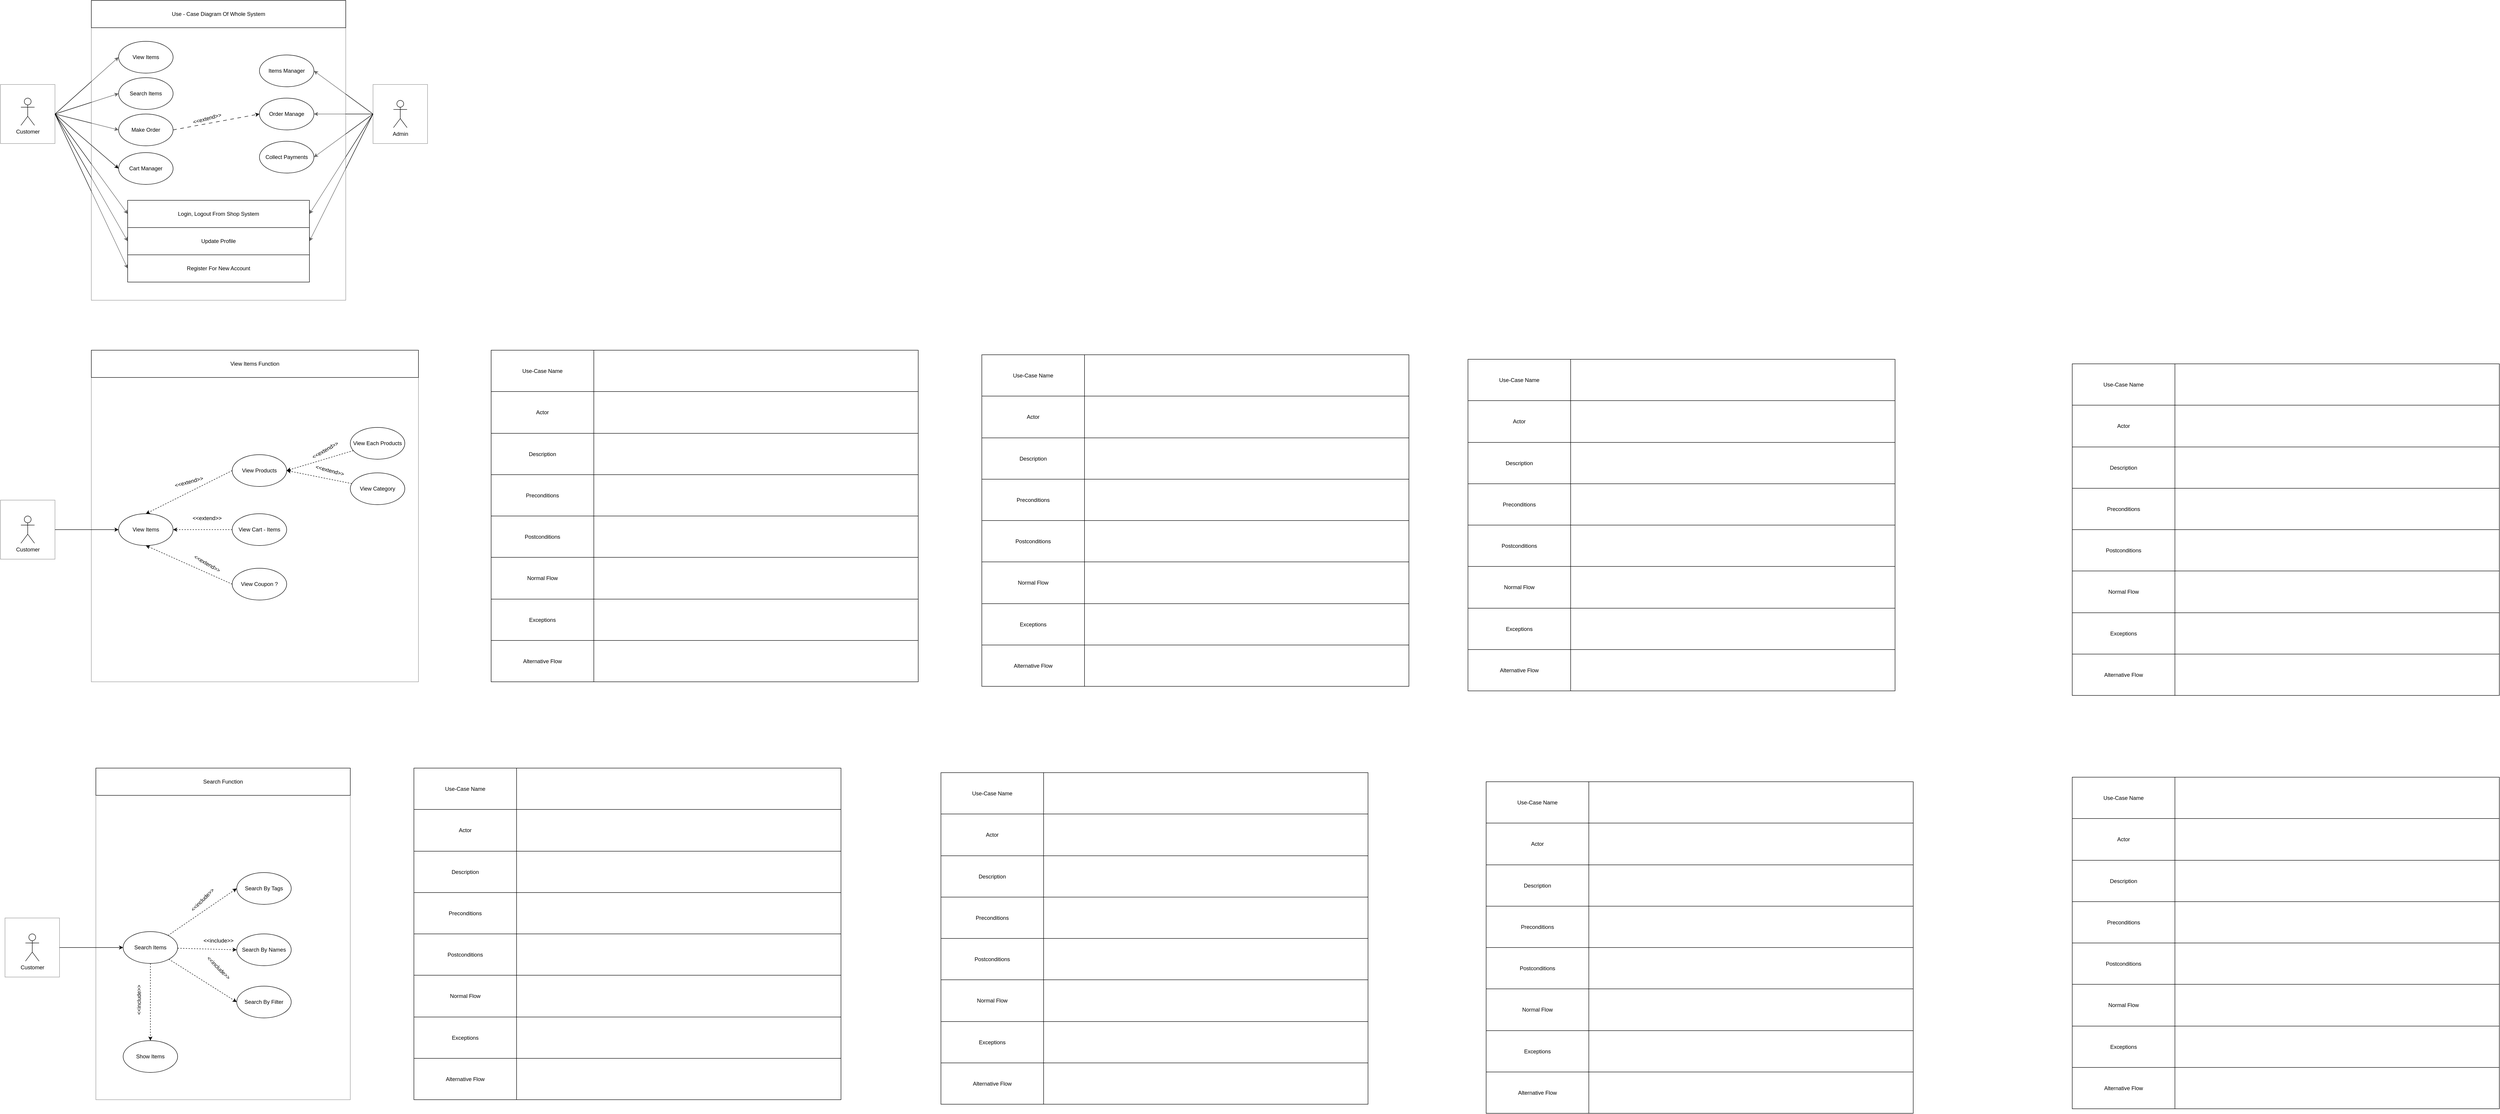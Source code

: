 <mxfile version="21.7.5" type="github">
  <diagram name="Page-1" id="0Hc2ZSXkxQ6GikdhPmCp">
    <mxGraphModel dx="5350" dy="2730" grid="1" gridSize="10" guides="1" tooltips="1" connect="1" arrows="1" fold="1" page="1" pageScale="1" pageWidth="850" pageHeight="1100" math="0" shadow="0">
      <root>
        <mxCell id="0" />
        <mxCell id="1" parent="0" />
        <mxCell id="q5C7g-lwRiDyIhiuwjWe-39" style="rounded=0;orthogonalLoop=1;jettySize=auto;html=1;entryX=1;entryY=0.5;entryDx=0;entryDy=0;exitX=0;exitY=0.5;exitDx=0;exitDy=0;" parent="1" source="q5C7g-lwRiDyIhiuwjWe-14" target="q5C7g-lwRiDyIhiuwjWe-26" edge="1">
          <mxGeometry relative="1" as="geometry" />
        </mxCell>
        <mxCell id="q5C7g-lwRiDyIhiuwjWe-40" style="rounded=0;orthogonalLoop=1;jettySize=auto;html=1;entryX=1;entryY=0.5;entryDx=0;entryDy=0;" parent="1" source="q5C7g-lwRiDyIhiuwjWe-14" target="q5C7g-lwRiDyIhiuwjWe-27" edge="1">
          <mxGeometry relative="1" as="geometry" />
        </mxCell>
        <mxCell id="q5C7g-lwRiDyIhiuwjWe-41" style="rounded=0;orthogonalLoop=1;jettySize=auto;html=1;entryX=1;entryY=0.5;entryDx=0;entryDy=0;exitX=0;exitY=0.5;exitDx=0;exitDy=0;" parent="1" source="q5C7g-lwRiDyIhiuwjWe-14" target="q5C7g-lwRiDyIhiuwjWe-28" edge="1">
          <mxGeometry relative="1" as="geometry" />
        </mxCell>
        <mxCell id="q5C7g-lwRiDyIhiuwjWe-53" style="rounded=0;orthogonalLoop=1;jettySize=auto;html=1;entryX=1;entryY=0.5;entryDx=0;entryDy=0;exitX=0;exitY=0.5;exitDx=0;exitDy=0;" parent="1" source="q5C7g-lwRiDyIhiuwjWe-14" target="q5C7g-lwRiDyIhiuwjWe-46" edge="1">
          <mxGeometry relative="1" as="geometry" />
        </mxCell>
        <mxCell id="q5C7g-lwRiDyIhiuwjWe-54" style="rounded=0;orthogonalLoop=1;jettySize=auto;html=1;entryX=1;entryY=0.5;entryDx=0;entryDy=0;exitX=0;exitY=0.5;exitDx=0;exitDy=0;" parent="1" source="q5C7g-lwRiDyIhiuwjWe-14" target="q5C7g-lwRiDyIhiuwjWe-47" edge="1">
          <mxGeometry relative="1" as="geometry" />
        </mxCell>
        <mxCell id="q5C7g-lwRiDyIhiuwjWe-14" value="" style="rounded=0;whiteSpace=wrap;html=1;opacity=40;" parent="1" vertex="1">
          <mxGeometry x="900" y="365" width="120" height="130" as="geometry" />
        </mxCell>
        <mxCell id="q5C7g-lwRiDyIhiuwjWe-15" style="rounded=0;orthogonalLoop=1;jettySize=auto;html=1;exitX=1;exitY=0.5;exitDx=0;exitDy=0;entryX=0;entryY=0.5;entryDx=0;entryDy=0;" parent="1" source="q5C7g-lwRiDyIhiuwjWe-13" target="q5C7g-lwRiDyIhiuwjWe-8" edge="1">
          <mxGeometry relative="1" as="geometry" />
        </mxCell>
        <mxCell id="q5C7g-lwRiDyIhiuwjWe-20" style="rounded=0;orthogonalLoop=1;jettySize=auto;html=1;entryX=0;entryY=0.5;entryDx=0;entryDy=0;exitX=1;exitY=0.5;exitDx=0;exitDy=0;" parent="1" source="q5C7g-lwRiDyIhiuwjWe-13" target="q5C7g-lwRiDyIhiuwjWe-17" edge="1">
          <mxGeometry relative="1" as="geometry">
            <mxPoint x="205" y="410" as="sourcePoint" />
          </mxGeometry>
        </mxCell>
        <mxCell id="q5C7g-lwRiDyIhiuwjWe-36" style="rounded=0;orthogonalLoop=1;jettySize=auto;html=1;entryX=0;entryY=0.5;entryDx=0;entryDy=0;exitX=1;exitY=0.5;exitDx=0;exitDy=0;" parent="1" source="q5C7g-lwRiDyIhiuwjWe-13" target="q5C7g-lwRiDyIhiuwjWe-34" edge="1">
          <mxGeometry relative="1" as="geometry" />
        </mxCell>
        <mxCell id="q5C7g-lwRiDyIhiuwjWe-50" style="rounded=0;orthogonalLoop=1;jettySize=auto;html=1;entryX=0;entryY=0.5;entryDx=0;entryDy=0;exitX=1;exitY=0.5;exitDx=0;exitDy=0;" parent="1" source="q5C7g-lwRiDyIhiuwjWe-13" target="q5C7g-lwRiDyIhiuwjWe-46" edge="1">
          <mxGeometry relative="1" as="geometry" />
        </mxCell>
        <mxCell id="q5C7g-lwRiDyIhiuwjWe-51" style="rounded=0;orthogonalLoop=1;jettySize=auto;html=1;entryX=0;entryY=0.5;entryDx=0;entryDy=0;exitX=1;exitY=0.5;exitDx=0;exitDy=0;" parent="1" source="q5C7g-lwRiDyIhiuwjWe-13" target="q5C7g-lwRiDyIhiuwjWe-47" edge="1">
          <mxGeometry relative="1" as="geometry" />
        </mxCell>
        <mxCell id="q5C7g-lwRiDyIhiuwjWe-52" style="rounded=0;orthogonalLoop=1;jettySize=auto;html=1;entryX=0;entryY=0.5;entryDx=0;entryDy=0;exitX=1;exitY=0.5;exitDx=0;exitDy=0;" parent="1" source="q5C7g-lwRiDyIhiuwjWe-13" target="q5C7g-lwRiDyIhiuwjWe-48" edge="1">
          <mxGeometry relative="1" as="geometry" />
        </mxCell>
        <mxCell id="q5C7g-lwRiDyIhiuwjWe-13" value="" style="rounded=0;whiteSpace=wrap;html=1;opacity=40;" parent="1" vertex="1">
          <mxGeometry x="80" y="365" width="120" height="130" as="geometry" />
        </mxCell>
        <mxCell id="q5C7g-lwRiDyIhiuwjWe-3" value="" style="rounded=0;whiteSpace=wrap;html=1;opacity=40;" parent="1" vertex="1">
          <mxGeometry x="280" y="240" width="560" height="600" as="geometry" />
        </mxCell>
        <mxCell id="q5C7g-lwRiDyIhiuwjWe-1" value="Customer" style="shape=umlActor;verticalLabelPosition=bottom;verticalAlign=top;html=1;outlineConnect=0;" parent="1" vertex="1">
          <mxGeometry x="125" y="395" width="30" height="60" as="geometry" />
        </mxCell>
        <mxCell id="q5C7g-lwRiDyIhiuwjWe-5" value="Admin" style="shape=umlActor;verticalLabelPosition=bottom;verticalAlign=top;html=1;outlineConnect=0;" parent="1" vertex="1">
          <mxGeometry x="945" y="400" width="30" height="60" as="geometry" />
        </mxCell>
        <mxCell id="q5C7g-lwRiDyIhiuwjWe-8" value="View Items" style="ellipse;whiteSpace=wrap;html=1;" parent="1" vertex="1">
          <mxGeometry x="340" y="270" width="120" height="70" as="geometry" />
        </mxCell>
        <mxCell id="q5C7g-lwRiDyIhiuwjWe-17" value="Search Items" style="ellipse;whiteSpace=wrap;html=1;" parent="1" vertex="1">
          <mxGeometry x="340" y="350" width="120" height="70" as="geometry" />
        </mxCell>
        <mxCell id="q5C7g-lwRiDyIhiuwjWe-18" value="Cart Manager" style="ellipse;whiteSpace=wrap;html=1;" parent="1" vertex="1">
          <mxGeometry x="340" y="515" width="120" height="70" as="geometry" />
        </mxCell>
        <mxCell id="q5C7g-lwRiDyIhiuwjWe-23" style="rounded=0;orthogonalLoop=1;jettySize=auto;html=1;exitX=1;exitY=0.5;exitDx=0;exitDy=0;entryX=0;entryY=0.5;entryDx=0;entryDy=0;" parent="1" source="q5C7g-lwRiDyIhiuwjWe-13" target="q5C7g-lwRiDyIhiuwjWe-18" edge="1">
          <mxGeometry relative="1" as="geometry">
            <mxPoint x="200" y="480" as="sourcePoint" />
            <mxPoint x="340" y="390" as="targetPoint" />
          </mxGeometry>
        </mxCell>
        <mxCell id="q5C7g-lwRiDyIhiuwjWe-26" value="Items Manager" style="ellipse;whiteSpace=wrap;html=1;" parent="1" vertex="1">
          <mxGeometry x="650" y="300" width="120" height="70" as="geometry" />
        </mxCell>
        <mxCell id="q5C7g-lwRiDyIhiuwjWe-27" value="Order Manage" style="ellipse;whiteSpace=wrap;html=1;" parent="1" vertex="1">
          <mxGeometry x="650" y="395" width="120" height="70" as="geometry" />
        </mxCell>
        <mxCell id="q5C7g-lwRiDyIhiuwjWe-28" value="Collect Payments" style="ellipse;whiteSpace=wrap;html=1;" parent="1" vertex="1">
          <mxGeometry x="650" y="490" width="120" height="70" as="geometry" />
        </mxCell>
        <mxCell id="q5C7g-lwRiDyIhiuwjWe-44" style="rounded=0;orthogonalLoop=1;jettySize=auto;html=1;dashed=1;dashPattern=8 8;entryX=0;entryY=0.5;entryDx=0;entryDy=0;exitX=1;exitY=0.5;exitDx=0;exitDy=0;" parent="1" source="q5C7g-lwRiDyIhiuwjWe-34" target="q5C7g-lwRiDyIhiuwjWe-27" edge="1">
          <mxGeometry relative="1" as="geometry" />
        </mxCell>
        <mxCell id="q5C7g-lwRiDyIhiuwjWe-34" value="Make Order" style="ellipse;whiteSpace=wrap;html=1;" parent="1" vertex="1">
          <mxGeometry x="340" y="430" width="120" height="70" as="geometry" />
        </mxCell>
        <mxCell id="q5C7g-lwRiDyIhiuwjWe-45" value="&amp;lt;&amp;lt;extend&amp;gt;&amp;gt;" style="text;html=1;strokeColor=none;fillColor=none;align=center;verticalAlign=middle;whiteSpace=wrap;rounded=0;direction=south;rotation=-15;" parent="1" vertex="1">
          <mxGeometry x="520" y="410" width="30" height="60" as="geometry" />
        </mxCell>
        <mxCell id="q5C7g-lwRiDyIhiuwjWe-46" value="Login, Logout From Shop System" style="rounded=0;whiteSpace=wrap;html=1;" parent="1" vertex="1">
          <mxGeometry x="360" y="620" width="400" height="60" as="geometry" />
        </mxCell>
        <mxCell id="q5C7g-lwRiDyIhiuwjWe-47" value="Update Profile" style="rounded=0;whiteSpace=wrap;html=1;" parent="1" vertex="1">
          <mxGeometry x="360" y="680" width="400" height="60" as="geometry" />
        </mxCell>
        <mxCell id="q5C7g-lwRiDyIhiuwjWe-48" value="Register For New Account" style="rounded=0;whiteSpace=wrap;html=1;" parent="1" vertex="1">
          <mxGeometry x="360" y="740" width="400" height="60" as="geometry" />
        </mxCell>
        <mxCell id="q5C7g-lwRiDyIhiuwjWe-56" value="Use - Case Diagram Of Whole System" style="rounded=0;whiteSpace=wrap;html=1;" parent="1" vertex="1">
          <mxGeometry x="280" y="180" width="560" height="60" as="geometry" />
        </mxCell>
        <mxCell id="S2lK1irbdkIM5nG1B2_A-1" value="" style="rounded=0;whiteSpace=wrap;html=1;opacity=40;" parent="1" vertex="1">
          <mxGeometry x="280" y="1010" width="720" height="670" as="geometry" />
        </mxCell>
        <mxCell id="S2lK1irbdkIM5nG1B2_A-2" value="View Items Function" style="rounded=0;whiteSpace=wrap;html=1;" parent="1" vertex="1">
          <mxGeometry x="280" y="950" width="720" height="60" as="geometry" />
        </mxCell>
        <mxCell id="S2lK1irbdkIM5nG1B2_A-7" style="edgeStyle=orthogonalEdgeStyle;rounded=0;orthogonalLoop=1;jettySize=auto;html=1;" parent="1" source="S2lK1irbdkIM5nG1B2_A-3" target="S2lK1irbdkIM5nG1B2_A-5" edge="1">
          <mxGeometry relative="1" as="geometry" />
        </mxCell>
        <mxCell id="S2lK1irbdkIM5nG1B2_A-3" value="" style="rounded=0;whiteSpace=wrap;html=1;opacity=40;" parent="1" vertex="1">
          <mxGeometry x="80" y="1280" width="120" height="130" as="geometry" />
        </mxCell>
        <mxCell id="S2lK1irbdkIM5nG1B2_A-4" value="Customer" style="shape=umlActor;verticalLabelPosition=bottom;verticalAlign=top;html=1;outlineConnect=0;" parent="1" vertex="1">
          <mxGeometry x="125" y="1315" width="30" height="60" as="geometry" />
        </mxCell>
        <mxCell id="S2lK1irbdkIM5nG1B2_A-5" value="View Items" style="ellipse;whiteSpace=wrap;html=1;" parent="1" vertex="1">
          <mxGeometry x="340" y="1310" width="120" height="70" as="geometry" />
        </mxCell>
        <mxCell id="S2lK1irbdkIM5nG1B2_A-20" style="rounded=0;orthogonalLoop=1;jettySize=auto;html=1;entryX=1;entryY=0.5;entryDx=0;entryDy=0;exitX=0;exitY=0.5;exitDx=0;exitDy=0;dashed=1;" parent="1" source="S2lK1irbdkIM5nG1B2_A-9" edge="1">
          <mxGeometry relative="1" as="geometry">
            <mxPoint x="542.3" y="1207.228" as="sourcePoint" />
            <mxPoint x="400" y="1310" as="targetPoint" />
          </mxGeometry>
        </mxCell>
        <mxCell id="S2lK1irbdkIM5nG1B2_A-9" value="View Products" style="ellipse;whiteSpace=wrap;html=1;" parent="1" vertex="1">
          <mxGeometry x="590" y="1180" width="120" height="70" as="geometry" />
        </mxCell>
        <mxCell id="S2lK1irbdkIM5nG1B2_A-22" style="rounded=0;orthogonalLoop=1;jettySize=auto;html=1;entryX=1;entryY=0.5;entryDx=0;entryDy=0;exitX=0;exitY=0.5;exitDx=0;exitDy=0;dashed=1;" parent="1" source="S2lK1irbdkIM5nG1B2_A-11" target="S2lK1irbdkIM5nG1B2_A-5" edge="1">
          <mxGeometry relative="1" as="geometry" />
        </mxCell>
        <mxCell id="S2lK1irbdkIM5nG1B2_A-11" value="View Cart - Items" style="ellipse;whiteSpace=wrap;html=1;" parent="1" vertex="1">
          <mxGeometry x="590" y="1310" width="120" height="70" as="geometry" />
        </mxCell>
        <mxCell id="S2lK1irbdkIM5nG1B2_A-21" style="rounded=0;orthogonalLoop=1;jettySize=auto;html=1;entryX=0.5;entryY=1;entryDx=0;entryDy=0;exitX=0;exitY=0.5;exitDx=0;exitDy=0;dashed=1;" parent="1" source="S2lK1irbdkIM5nG1B2_A-12" target="S2lK1irbdkIM5nG1B2_A-5" edge="1">
          <mxGeometry relative="1" as="geometry" />
        </mxCell>
        <mxCell id="S2lK1irbdkIM5nG1B2_A-12" value="View Coupon ?" style="ellipse;whiteSpace=wrap;html=1;" parent="1" vertex="1">
          <mxGeometry x="590" y="1430" width="120" height="70" as="geometry" />
        </mxCell>
        <mxCell id="aYBez-xFLwSCWmGJiX5v-5" style="rounded=0;orthogonalLoop=1;jettySize=auto;html=1;entryX=1;entryY=0.5;entryDx=0;entryDy=0;dashed=1;" edge="1" parent="1" source="aYBez-xFLwSCWmGJiX5v-1" target="S2lK1irbdkIM5nG1B2_A-9">
          <mxGeometry relative="1" as="geometry" />
        </mxCell>
        <mxCell id="aYBez-xFLwSCWmGJiX5v-1" value="View Category" style="ellipse;whiteSpace=wrap;html=1;" vertex="1" parent="1">
          <mxGeometry x="850" y="1220" width="120" height="70" as="geometry" />
        </mxCell>
        <mxCell id="aYBez-xFLwSCWmGJiX5v-4" style="rounded=0;orthogonalLoop=1;jettySize=auto;html=1;entryX=1;entryY=0.5;entryDx=0;entryDy=0;dashed=1;" edge="1" parent="1" source="aYBez-xFLwSCWmGJiX5v-2" target="S2lK1irbdkIM5nG1B2_A-9">
          <mxGeometry relative="1" as="geometry" />
        </mxCell>
        <mxCell id="aYBez-xFLwSCWmGJiX5v-2" value="View Each Products" style="ellipse;whiteSpace=wrap;html=1;" vertex="1" parent="1">
          <mxGeometry x="850" y="1120" width="120" height="70" as="geometry" />
        </mxCell>
        <mxCell id="aYBez-xFLwSCWmGJiX5v-6" value="&amp;lt;&amp;lt;extend&amp;gt;&amp;gt;" style="text;html=1;strokeColor=none;fillColor=none;align=center;verticalAlign=middle;whiteSpace=wrap;rounded=0;direction=south;rotation=-15;" vertex="1" parent="1">
          <mxGeometry x="480" y="1210" width="30" height="60" as="geometry" />
        </mxCell>
        <mxCell id="aYBez-xFLwSCWmGJiX5v-8" value="&amp;lt;&amp;lt;extend&amp;gt;&amp;gt;" style="text;html=1;strokeColor=none;fillColor=none;align=center;verticalAlign=middle;whiteSpace=wrap;rounded=0;direction=south;rotation=0;" vertex="1" parent="1">
          <mxGeometry x="520" y="1290" width="30" height="60" as="geometry" />
        </mxCell>
        <mxCell id="aYBez-xFLwSCWmGJiX5v-9" value="&amp;lt;&amp;lt;extend&amp;gt;&amp;gt;" style="text;html=1;strokeColor=none;fillColor=none;align=center;verticalAlign=middle;whiteSpace=wrap;rounded=0;direction=south;rotation=30;" vertex="1" parent="1">
          <mxGeometry x="520" y="1390" width="30" height="60" as="geometry" />
        </mxCell>
        <mxCell id="aYBez-xFLwSCWmGJiX5v-10" value="&amp;lt;&amp;lt;extend&amp;gt;&amp;gt;" style="text;html=1;strokeColor=none;fillColor=none;align=center;verticalAlign=middle;whiteSpace=wrap;rounded=0;direction=south;rotation=-30;" vertex="1" parent="1">
          <mxGeometry x="780" y="1140" width="30" height="60" as="geometry" />
        </mxCell>
        <mxCell id="aYBez-xFLwSCWmGJiX5v-11" value="&amp;lt;&amp;lt;extend&amp;gt;&amp;gt;" style="text;html=1;strokeColor=none;fillColor=none;align=center;verticalAlign=middle;whiteSpace=wrap;rounded=0;direction=south;rotation=15;" vertex="1" parent="1">
          <mxGeometry x="790" y="1185" width="30" height="60" as="geometry" />
        </mxCell>
        <mxCell id="aYBez-xFLwSCWmGJiX5v-39" value="" style="shape=table;startSize=0;container=1;collapsible=0;childLayout=tableLayout;" vertex="1" parent="1">
          <mxGeometry x="1160" y="950" width="940" height="730" as="geometry" />
        </mxCell>
        <mxCell id="aYBez-xFLwSCWmGJiX5v-40" value="" style="shape=tableRow;horizontal=0;startSize=0;swimlaneHead=0;swimlaneBody=0;strokeColor=inherit;top=0;left=0;bottom=0;right=0;collapsible=0;dropTarget=0;fillColor=none;points=[[0,0.5],[1,0.5]];portConstraint=eastwest;" vertex="1" parent="aYBez-xFLwSCWmGJiX5v-39">
          <mxGeometry width="940" height="91" as="geometry" />
        </mxCell>
        <mxCell id="aYBez-xFLwSCWmGJiX5v-41" value="Use-Case Name" style="shape=partialRectangle;html=1;whiteSpace=wrap;connectable=0;strokeColor=inherit;overflow=hidden;fillColor=none;top=0;left=0;bottom=0;right=0;pointerEvents=1;" vertex="1" parent="aYBez-xFLwSCWmGJiX5v-40">
          <mxGeometry width="226" height="91" as="geometry">
            <mxRectangle width="226" height="91" as="alternateBounds" />
          </mxGeometry>
        </mxCell>
        <mxCell id="aYBez-xFLwSCWmGJiX5v-42" value="" style="shape=partialRectangle;html=1;whiteSpace=wrap;connectable=0;strokeColor=inherit;overflow=hidden;fillColor=none;top=0;left=0;bottom=0;right=0;pointerEvents=1;" vertex="1" parent="aYBez-xFLwSCWmGJiX5v-40">
          <mxGeometry x="226" width="714" height="91" as="geometry">
            <mxRectangle width="714" height="91" as="alternateBounds" />
          </mxGeometry>
        </mxCell>
        <mxCell id="aYBez-xFLwSCWmGJiX5v-43" value="" style="shape=tableRow;horizontal=0;startSize=0;swimlaneHead=0;swimlaneBody=0;strokeColor=inherit;top=0;left=0;bottom=0;right=0;collapsible=0;dropTarget=0;fillColor=none;points=[[0,0.5],[1,0.5]];portConstraint=eastwest;" vertex="1" parent="aYBez-xFLwSCWmGJiX5v-39">
          <mxGeometry y="91" width="940" height="92" as="geometry" />
        </mxCell>
        <mxCell id="aYBez-xFLwSCWmGJiX5v-44" value="Actor" style="shape=partialRectangle;html=1;whiteSpace=wrap;connectable=0;strokeColor=inherit;overflow=hidden;fillColor=none;top=0;left=0;bottom=0;right=0;pointerEvents=1;" vertex="1" parent="aYBez-xFLwSCWmGJiX5v-43">
          <mxGeometry width="226" height="92" as="geometry">
            <mxRectangle width="226" height="92" as="alternateBounds" />
          </mxGeometry>
        </mxCell>
        <mxCell id="aYBez-xFLwSCWmGJiX5v-45" value="" style="shape=partialRectangle;html=1;whiteSpace=wrap;connectable=0;strokeColor=inherit;overflow=hidden;fillColor=none;top=0;left=0;bottom=0;right=0;pointerEvents=1;" vertex="1" parent="aYBez-xFLwSCWmGJiX5v-43">
          <mxGeometry x="226" width="714" height="92" as="geometry">
            <mxRectangle width="714" height="92" as="alternateBounds" />
          </mxGeometry>
        </mxCell>
        <mxCell id="aYBez-xFLwSCWmGJiX5v-46" value="" style="shape=tableRow;horizontal=0;startSize=0;swimlaneHead=0;swimlaneBody=0;strokeColor=inherit;top=0;left=0;bottom=0;right=0;collapsible=0;dropTarget=0;fillColor=none;points=[[0,0.5],[1,0.5]];portConstraint=eastwest;" vertex="1" parent="aYBez-xFLwSCWmGJiX5v-39">
          <mxGeometry y="183" width="940" height="91" as="geometry" />
        </mxCell>
        <mxCell id="aYBez-xFLwSCWmGJiX5v-47" value="Description" style="shape=partialRectangle;html=1;whiteSpace=wrap;connectable=0;strokeColor=inherit;overflow=hidden;fillColor=none;top=0;left=0;bottom=0;right=0;pointerEvents=1;" vertex="1" parent="aYBez-xFLwSCWmGJiX5v-46">
          <mxGeometry width="226" height="91" as="geometry">
            <mxRectangle width="226" height="91" as="alternateBounds" />
          </mxGeometry>
        </mxCell>
        <mxCell id="aYBez-xFLwSCWmGJiX5v-48" value="" style="shape=partialRectangle;html=1;whiteSpace=wrap;connectable=0;strokeColor=inherit;overflow=hidden;fillColor=none;top=0;left=0;bottom=0;right=0;pointerEvents=1;" vertex="1" parent="aYBez-xFLwSCWmGJiX5v-46">
          <mxGeometry x="226" width="714" height="91" as="geometry">
            <mxRectangle width="714" height="91" as="alternateBounds" />
          </mxGeometry>
        </mxCell>
        <mxCell id="aYBez-xFLwSCWmGJiX5v-49" value="" style="shape=tableRow;horizontal=0;startSize=0;swimlaneHead=0;swimlaneBody=0;strokeColor=inherit;top=0;left=0;bottom=0;right=0;collapsible=0;dropTarget=0;fillColor=none;points=[[0,0.5],[1,0.5]];portConstraint=eastwest;" vertex="1" parent="aYBez-xFLwSCWmGJiX5v-39">
          <mxGeometry y="274" width="940" height="91" as="geometry" />
        </mxCell>
        <mxCell id="aYBez-xFLwSCWmGJiX5v-50" value="Preconditions" style="shape=partialRectangle;html=1;whiteSpace=wrap;connectable=0;strokeColor=inherit;overflow=hidden;fillColor=none;top=0;left=0;bottom=0;right=0;pointerEvents=1;" vertex="1" parent="aYBez-xFLwSCWmGJiX5v-49">
          <mxGeometry width="226" height="91" as="geometry">
            <mxRectangle width="226" height="91" as="alternateBounds" />
          </mxGeometry>
        </mxCell>
        <mxCell id="aYBez-xFLwSCWmGJiX5v-51" value="" style="shape=partialRectangle;html=1;whiteSpace=wrap;connectable=0;strokeColor=inherit;overflow=hidden;fillColor=none;top=0;left=0;bottom=0;right=0;pointerEvents=1;" vertex="1" parent="aYBez-xFLwSCWmGJiX5v-49">
          <mxGeometry x="226" width="714" height="91" as="geometry">
            <mxRectangle width="714" height="91" as="alternateBounds" />
          </mxGeometry>
        </mxCell>
        <mxCell id="aYBez-xFLwSCWmGJiX5v-52" value="" style="shape=tableRow;horizontal=0;startSize=0;swimlaneHead=0;swimlaneBody=0;strokeColor=inherit;top=0;left=0;bottom=0;right=0;collapsible=0;dropTarget=0;fillColor=none;points=[[0,0.5],[1,0.5]];portConstraint=eastwest;" vertex="1" parent="aYBez-xFLwSCWmGJiX5v-39">
          <mxGeometry y="365" width="940" height="91" as="geometry" />
        </mxCell>
        <mxCell id="aYBez-xFLwSCWmGJiX5v-53" value="Postconditions" style="shape=partialRectangle;html=1;whiteSpace=wrap;connectable=0;strokeColor=inherit;overflow=hidden;fillColor=none;top=0;left=0;bottom=0;right=0;pointerEvents=1;" vertex="1" parent="aYBez-xFLwSCWmGJiX5v-52">
          <mxGeometry width="226" height="91" as="geometry">
            <mxRectangle width="226" height="91" as="alternateBounds" />
          </mxGeometry>
        </mxCell>
        <mxCell id="aYBez-xFLwSCWmGJiX5v-54" value="" style="shape=partialRectangle;html=1;whiteSpace=wrap;connectable=0;strokeColor=inherit;overflow=hidden;fillColor=none;top=0;left=0;bottom=0;right=0;pointerEvents=1;" vertex="1" parent="aYBez-xFLwSCWmGJiX5v-52">
          <mxGeometry x="226" width="714" height="91" as="geometry">
            <mxRectangle width="714" height="91" as="alternateBounds" />
          </mxGeometry>
        </mxCell>
        <mxCell id="aYBez-xFLwSCWmGJiX5v-58" value="" style="shape=tableRow;horizontal=0;startSize=0;swimlaneHead=0;swimlaneBody=0;strokeColor=inherit;top=0;left=0;bottom=0;right=0;collapsible=0;dropTarget=0;fillColor=none;points=[[0,0.5],[1,0.5]];portConstraint=eastwest;" vertex="1" parent="aYBez-xFLwSCWmGJiX5v-39">
          <mxGeometry y="456" width="940" height="92" as="geometry" />
        </mxCell>
        <mxCell id="aYBez-xFLwSCWmGJiX5v-59" value="Normal Flow" style="shape=partialRectangle;html=1;whiteSpace=wrap;connectable=0;strokeColor=inherit;overflow=hidden;fillColor=none;top=0;left=0;bottom=0;right=0;pointerEvents=1;" vertex="1" parent="aYBez-xFLwSCWmGJiX5v-58">
          <mxGeometry width="226" height="92" as="geometry">
            <mxRectangle width="226" height="92" as="alternateBounds" />
          </mxGeometry>
        </mxCell>
        <mxCell id="aYBez-xFLwSCWmGJiX5v-60" value="" style="shape=partialRectangle;html=1;whiteSpace=wrap;connectable=0;strokeColor=inherit;overflow=hidden;fillColor=none;top=0;left=0;bottom=0;right=0;pointerEvents=1;" vertex="1" parent="aYBez-xFLwSCWmGJiX5v-58">
          <mxGeometry x="226" width="714" height="92" as="geometry">
            <mxRectangle width="714" height="92" as="alternateBounds" />
          </mxGeometry>
        </mxCell>
        <mxCell id="aYBez-xFLwSCWmGJiX5v-61" value="" style="shape=tableRow;horizontal=0;startSize=0;swimlaneHead=0;swimlaneBody=0;strokeColor=inherit;top=0;left=0;bottom=0;right=0;collapsible=0;dropTarget=0;fillColor=none;points=[[0,0.5],[1,0.5]];portConstraint=eastwest;" vertex="1" parent="aYBez-xFLwSCWmGJiX5v-39">
          <mxGeometry y="548" width="940" height="91" as="geometry" />
        </mxCell>
        <mxCell id="aYBez-xFLwSCWmGJiX5v-62" value="Exceptions" style="shape=partialRectangle;html=1;whiteSpace=wrap;connectable=0;strokeColor=inherit;overflow=hidden;fillColor=none;top=0;left=0;bottom=0;right=0;pointerEvents=1;" vertex="1" parent="aYBez-xFLwSCWmGJiX5v-61">
          <mxGeometry width="226" height="91" as="geometry">
            <mxRectangle width="226" height="91" as="alternateBounds" />
          </mxGeometry>
        </mxCell>
        <mxCell id="aYBez-xFLwSCWmGJiX5v-63" value="" style="shape=partialRectangle;html=1;whiteSpace=wrap;connectable=0;strokeColor=inherit;overflow=hidden;fillColor=none;top=0;left=0;bottom=0;right=0;pointerEvents=1;" vertex="1" parent="aYBez-xFLwSCWmGJiX5v-61">
          <mxGeometry x="226" width="714" height="91" as="geometry">
            <mxRectangle width="714" height="91" as="alternateBounds" />
          </mxGeometry>
        </mxCell>
        <mxCell id="aYBez-xFLwSCWmGJiX5v-55" value="" style="shape=tableRow;horizontal=0;startSize=0;swimlaneHead=0;swimlaneBody=0;strokeColor=inherit;top=0;left=0;bottom=0;right=0;collapsible=0;dropTarget=0;fillColor=none;points=[[0,0.5],[1,0.5]];portConstraint=eastwest;" vertex="1" parent="aYBez-xFLwSCWmGJiX5v-39">
          <mxGeometry y="639" width="940" height="91" as="geometry" />
        </mxCell>
        <mxCell id="aYBez-xFLwSCWmGJiX5v-56" value="Alternative Flow" style="shape=partialRectangle;html=1;whiteSpace=wrap;connectable=0;strokeColor=inherit;overflow=hidden;fillColor=none;top=0;left=0;bottom=0;right=0;pointerEvents=1;" vertex="1" parent="aYBez-xFLwSCWmGJiX5v-55">
          <mxGeometry width="226" height="91" as="geometry">
            <mxRectangle width="226" height="91" as="alternateBounds" />
          </mxGeometry>
        </mxCell>
        <mxCell id="aYBez-xFLwSCWmGJiX5v-57" value="" style="shape=partialRectangle;html=1;whiteSpace=wrap;connectable=0;strokeColor=inherit;overflow=hidden;fillColor=none;top=0;left=0;bottom=0;right=0;pointerEvents=1;" vertex="1" parent="aYBez-xFLwSCWmGJiX5v-55">
          <mxGeometry x="226" width="714" height="91" as="geometry">
            <mxRectangle width="714" height="91" as="alternateBounds" />
          </mxGeometry>
        </mxCell>
        <mxCell id="aYBez-xFLwSCWmGJiX5v-64" value="" style="rounded=0;whiteSpace=wrap;html=1;opacity=40;" vertex="1" parent="1">
          <mxGeometry x="290" y="1930" width="560" height="670" as="geometry" />
        </mxCell>
        <mxCell id="aYBez-xFLwSCWmGJiX5v-65" value="Search Function" style="rounded=0;whiteSpace=wrap;html=1;" vertex="1" parent="1">
          <mxGeometry x="290" y="1870" width="560" height="60" as="geometry" />
        </mxCell>
        <mxCell id="aYBez-xFLwSCWmGJiX5v-66" style="edgeStyle=orthogonalEdgeStyle;rounded=0;orthogonalLoop=1;jettySize=auto;html=1;" edge="1" parent="1" source="aYBez-xFLwSCWmGJiX5v-67" target="aYBez-xFLwSCWmGJiX5v-69">
          <mxGeometry relative="1" as="geometry" />
        </mxCell>
        <mxCell id="aYBez-xFLwSCWmGJiX5v-67" value="" style="rounded=0;whiteSpace=wrap;html=1;opacity=40;" vertex="1" parent="1">
          <mxGeometry x="90" y="2200" width="120" height="130" as="geometry" />
        </mxCell>
        <mxCell id="aYBez-xFLwSCWmGJiX5v-68" value="Customer" style="shape=umlActor;verticalLabelPosition=bottom;verticalAlign=top;html=1;outlineConnect=0;" vertex="1" parent="1">
          <mxGeometry x="135" y="2235" width="30" height="60" as="geometry" />
        </mxCell>
        <mxCell id="aYBez-xFLwSCWmGJiX5v-169" style="rounded=0;orthogonalLoop=1;jettySize=auto;html=1;entryX=0;entryY=0.5;entryDx=0;entryDy=0;dashed=1;" edge="1" parent="1" source="aYBez-xFLwSCWmGJiX5v-69" target="aYBez-xFLwSCWmGJiX5v-71">
          <mxGeometry relative="1" as="geometry" />
        </mxCell>
        <mxCell id="aYBez-xFLwSCWmGJiX5v-170" style="rounded=0;orthogonalLoop=1;jettySize=auto;html=1;entryX=0;entryY=0.5;entryDx=0;entryDy=0;dashed=1;" edge="1" parent="1" source="aYBez-xFLwSCWmGJiX5v-69" target="aYBez-xFLwSCWmGJiX5v-166">
          <mxGeometry relative="1" as="geometry" />
        </mxCell>
        <mxCell id="aYBez-xFLwSCWmGJiX5v-171" style="rounded=0;orthogonalLoop=1;jettySize=auto;html=1;entryX=0;entryY=0.5;entryDx=0;entryDy=0;dashed=1;" edge="1" parent="1" source="aYBez-xFLwSCWmGJiX5v-69" target="aYBez-xFLwSCWmGJiX5v-73">
          <mxGeometry relative="1" as="geometry" />
        </mxCell>
        <mxCell id="aYBez-xFLwSCWmGJiX5v-172" style="rounded=0;orthogonalLoop=1;jettySize=auto;html=1;entryX=0.5;entryY=0;entryDx=0;entryDy=0;dashed=1;" edge="1" parent="1" source="aYBez-xFLwSCWmGJiX5v-69" target="aYBez-xFLwSCWmGJiX5v-168">
          <mxGeometry relative="1" as="geometry" />
        </mxCell>
        <mxCell id="aYBez-xFLwSCWmGJiX5v-69" value="Search Items" style="ellipse;whiteSpace=wrap;html=1;" vertex="1" parent="1">
          <mxGeometry x="350" y="2230" width="120" height="70" as="geometry" />
        </mxCell>
        <mxCell id="aYBez-xFLwSCWmGJiX5v-71" value="Search By Tags" style="ellipse;whiteSpace=wrap;html=1;" vertex="1" parent="1">
          <mxGeometry x="600" y="2100" width="120" height="70" as="geometry" />
        </mxCell>
        <mxCell id="aYBez-xFLwSCWmGJiX5v-73" value="Search By Filter" style="ellipse;whiteSpace=wrap;html=1;" vertex="1" parent="1">
          <mxGeometry x="600" y="2350" width="120" height="70" as="geometry" />
        </mxCell>
        <mxCell id="aYBez-xFLwSCWmGJiX5v-80" value="&amp;lt;&amp;lt;include&amp;gt;&amp;gt;" style="text;html=1;strokeColor=none;fillColor=none;align=center;verticalAlign=middle;whiteSpace=wrap;rounded=0;direction=south;rotation=-45;" vertex="1" parent="1">
          <mxGeometry x="510" y="2130" width="30" height="60" as="geometry" />
        </mxCell>
        <mxCell id="aYBez-xFLwSCWmGJiX5v-85" value="" style="shape=table;startSize=0;container=1;collapsible=0;childLayout=tableLayout;" vertex="1" parent="1">
          <mxGeometry x="990" y="1870" width="940" height="730" as="geometry" />
        </mxCell>
        <mxCell id="aYBez-xFLwSCWmGJiX5v-86" value="" style="shape=tableRow;horizontal=0;startSize=0;swimlaneHead=0;swimlaneBody=0;strokeColor=inherit;top=0;left=0;bottom=0;right=0;collapsible=0;dropTarget=0;fillColor=none;points=[[0,0.5],[1,0.5]];portConstraint=eastwest;" vertex="1" parent="aYBez-xFLwSCWmGJiX5v-85">
          <mxGeometry width="940" height="91" as="geometry" />
        </mxCell>
        <mxCell id="aYBez-xFLwSCWmGJiX5v-87" value="Use-Case Name" style="shape=partialRectangle;html=1;whiteSpace=wrap;connectable=0;strokeColor=inherit;overflow=hidden;fillColor=none;top=0;left=0;bottom=0;right=0;pointerEvents=1;" vertex="1" parent="aYBez-xFLwSCWmGJiX5v-86">
          <mxGeometry width="226" height="91" as="geometry">
            <mxRectangle width="226" height="91" as="alternateBounds" />
          </mxGeometry>
        </mxCell>
        <mxCell id="aYBez-xFLwSCWmGJiX5v-88" value="" style="shape=partialRectangle;html=1;whiteSpace=wrap;connectable=0;strokeColor=inherit;overflow=hidden;fillColor=none;top=0;left=0;bottom=0;right=0;pointerEvents=1;" vertex="1" parent="aYBez-xFLwSCWmGJiX5v-86">
          <mxGeometry x="226" width="714" height="91" as="geometry">
            <mxRectangle width="714" height="91" as="alternateBounds" />
          </mxGeometry>
        </mxCell>
        <mxCell id="aYBez-xFLwSCWmGJiX5v-89" value="" style="shape=tableRow;horizontal=0;startSize=0;swimlaneHead=0;swimlaneBody=0;strokeColor=inherit;top=0;left=0;bottom=0;right=0;collapsible=0;dropTarget=0;fillColor=none;points=[[0,0.5],[1,0.5]];portConstraint=eastwest;" vertex="1" parent="aYBez-xFLwSCWmGJiX5v-85">
          <mxGeometry y="91" width="940" height="92" as="geometry" />
        </mxCell>
        <mxCell id="aYBez-xFLwSCWmGJiX5v-90" value="Actor" style="shape=partialRectangle;html=1;whiteSpace=wrap;connectable=0;strokeColor=inherit;overflow=hidden;fillColor=none;top=0;left=0;bottom=0;right=0;pointerEvents=1;" vertex="1" parent="aYBez-xFLwSCWmGJiX5v-89">
          <mxGeometry width="226" height="92" as="geometry">
            <mxRectangle width="226" height="92" as="alternateBounds" />
          </mxGeometry>
        </mxCell>
        <mxCell id="aYBez-xFLwSCWmGJiX5v-91" value="" style="shape=partialRectangle;html=1;whiteSpace=wrap;connectable=0;strokeColor=inherit;overflow=hidden;fillColor=none;top=0;left=0;bottom=0;right=0;pointerEvents=1;" vertex="1" parent="aYBez-xFLwSCWmGJiX5v-89">
          <mxGeometry x="226" width="714" height="92" as="geometry">
            <mxRectangle width="714" height="92" as="alternateBounds" />
          </mxGeometry>
        </mxCell>
        <mxCell id="aYBez-xFLwSCWmGJiX5v-92" value="" style="shape=tableRow;horizontal=0;startSize=0;swimlaneHead=0;swimlaneBody=0;strokeColor=inherit;top=0;left=0;bottom=0;right=0;collapsible=0;dropTarget=0;fillColor=none;points=[[0,0.5],[1,0.5]];portConstraint=eastwest;" vertex="1" parent="aYBez-xFLwSCWmGJiX5v-85">
          <mxGeometry y="183" width="940" height="91" as="geometry" />
        </mxCell>
        <mxCell id="aYBez-xFLwSCWmGJiX5v-93" value="Description" style="shape=partialRectangle;html=1;whiteSpace=wrap;connectable=0;strokeColor=inherit;overflow=hidden;fillColor=none;top=0;left=0;bottom=0;right=0;pointerEvents=1;" vertex="1" parent="aYBez-xFLwSCWmGJiX5v-92">
          <mxGeometry width="226" height="91" as="geometry">
            <mxRectangle width="226" height="91" as="alternateBounds" />
          </mxGeometry>
        </mxCell>
        <mxCell id="aYBez-xFLwSCWmGJiX5v-94" value="" style="shape=partialRectangle;html=1;whiteSpace=wrap;connectable=0;strokeColor=inherit;overflow=hidden;fillColor=none;top=0;left=0;bottom=0;right=0;pointerEvents=1;" vertex="1" parent="aYBez-xFLwSCWmGJiX5v-92">
          <mxGeometry x="226" width="714" height="91" as="geometry">
            <mxRectangle width="714" height="91" as="alternateBounds" />
          </mxGeometry>
        </mxCell>
        <mxCell id="aYBez-xFLwSCWmGJiX5v-95" value="" style="shape=tableRow;horizontal=0;startSize=0;swimlaneHead=0;swimlaneBody=0;strokeColor=inherit;top=0;left=0;bottom=0;right=0;collapsible=0;dropTarget=0;fillColor=none;points=[[0,0.5],[1,0.5]];portConstraint=eastwest;" vertex="1" parent="aYBez-xFLwSCWmGJiX5v-85">
          <mxGeometry y="274" width="940" height="91" as="geometry" />
        </mxCell>
        <mxCell id="aYBez-xFLwSCWmGJiX5v-96" value="Preconditions" style="shape=partialRectangle;html=1;whiteSpace=wrap;connectable=0;strokeColor=inherit;overflow=hidden;fillColor=none;top=0;left=0;bottom=0;right=0;pointerEvents=1;" vertex="1" parent="aYBez-xFLwSCWmGJiX5v-95">
          <mxGeometry width="226" height="91" as="geometry">
            <mxRectangle width="226" height="91" as="alternateBounds" />
          </mxGeometry>
        </mxCell>
        <mxCell id="aYBez-xFLwSCWmGJiX5v-97" value="" style="shape=partialRectangle;html=1;whiteSpace=wrap;connectable=0;strokeColor=inherit;overflow=hidden;fillColor=none;top=0;left=0;bottom=0;right=0;pointerEvents=1;" vertex="1" parent="aYBez-xFLwSCWmGJiX5v-95">
          <mxGeometry x="226" width="714" height="91" as="geometry">
            <mxRectangle width="714" height="91" as="alternateBounds" />
          </mxGeometry>
        </mxCell>
        <mxCell id="aYBez-xFLwSCWmGJiX5v-98" value="" style="shape=tableRow;horizontal=0;startSize=0;swimlaneHead=0;swimlaneBody=0;strokeColor=inherit;top=0;left=0;bottom=0;right=0;collapsible=0;dropTarget=0;fillColor=none;points=[[0,0.5],[1,0.5]];portConstraint=eastwest;" vertex="1" parent="aYBez-xFLwSCWmGJiX5v-85">
          <mxGeometry y="365" width="940" height="91" as="geometry" />
        </mxCell>
        <mxCell id="aYBez-xFLwSCWmGJiX5v-99" value="Postconditions" style="shape=partialRectangle;html=1;whiteSpace=wrap;connectable=0;strokeColor=inherit;overflow=hidden;fillColor=none;top=0;left=0;bottom=0;right=0;pointerEvents=1;" vertex="1" parent="aYBez-xFLwSCWmGJiX5v-98">
          <mxGeometry width="226" height="91" as="geometry">
            <mxRectangle width="226" height="91" as="alternateBounds" />
          </mxGeometry>
        </mxCell>
        <mxCell id="aYBez-xFLwSCWmGJiX5v-100" value="" style="shape=partialRectangle;html=1;whiteSpace=wrap;connectable=0;strokeColor=inherit;overflow=hidden;fillColor=none;top=0;left=0;bottom=0;right=0;pointerEvents=1;" vertex="1" parent="aYBez-xFLwSCWmGJiX5v-98">
          <mxGeometry x="226" width="714" height="91" as="geometry">
            <mxRectangle width="714" height="91" as="alternateBounds" />
          </mxGeometry>
        </mxCell>
        <mxCell id="aYBez-xFLwSCWmGJiX5v-101" value="" style="shape=tableRow;horizontal=0;startSize=0;swimlaneHead=0;swimlaneBody=0;strokeColor=inherit;top=0;left=0;bottom=0;right=0;collapsible=0;dropTarget=0;fillColor=none;points=[[0,0.5],[1,0.5]];portConstraint=eastwest;" vertex="1" parent="aYBez-xFLwSCWmGJiX5v-85">
          <mxGeometry y="456" width="940" height="92" as="geometry" />
        </mxCell>
        <mxCell id="aYBez-xFLwSCWmGJiX5v-102" value="Normal Flow" style="shape=partialRectangle;html=1;whiteSpace=wrap;connectable=0;strokeColor=inherit;overflow=hidden;fillColor=none;top=0;left=0;bottom=0;right=0;pointerEvents=1;" vertex="1" parent="aYBez-xFLwSCWmGJiX5v-101">
          <mxGeometry width="226" height="92" as="geometry">
            <mxRectangle width="226" height="92" as="alternateBounds" />
          </mxGeometry>
        </mxCell>
        <mxCell id="aYBez-xFLwSCWmGJiX5v-103" value="" style="shape=partialRectangle;html=1;whiteSpace=wrap;connectable=0;strokeColor=inherit;overflow=hidden;fillColor=none;top=0;left=0;bottom=0;right=0;pointerEvents=1;" vertex="1" parent="aYBez-xFLwSCWmGJiX5v-101">
          <mxGeometry x="226" width="714" height="92" as="geometry">
            <mxRectangle width="714" height="92" as="alternateBounds" />
          </mxGeometry>
        </mxCell>
        <mxCell id="aYBez-xFLwSCWmGJiX5v-104" value="" style="shape=tableRow;horizontal=0;startSize=0;swimlaneHead=0;swimlaneBody=0;strokeColor=inherit;top=0;left=0;bottom=0;right=0;collapsible=0;dropTarget=0;fillColor=none;points=[[0,0.5],[1,0.5]];portConstraint=eastwest;" vertex="1" parent="aYBez-xFLwSCWmGJiX5v-85">
          <mxGeometry y="548" width="940" height="91" as="geometry" />
        </mxCell>
        <mxCell id="aYBez-xFLwSCWmGJiX5v-105" value="Exceptions" style="shape=partialRectangle;html=1;whiteSpace=wrap;connectable=0;strokeColor=inherit;overflow=hidden;fillColor=none;top=0;left=0;bottom=0;right=0;pointerEvents=1;" vertex="1" parent="aYBez-xFLwSCWmGJiX5v-104">
          <mxGeometry width="226" height="91" as="geometry">
            <mxRectangle width="226" height="91" as="alternateBounds" />
          </mxGeometry>
        </mxCell>
        <mxCell id="aYBez-xFLwSCWmGJiX5v-106" value="" style="shape=partialRectangle;html=1;whiteSpace=wrap;connectable=0;strokeColor=inherit;overflow=hidden;fillColor=none;top=0;left=0;bottom=0;right=0;pointerEvents=1;" vertex="1" parent="aYBez-xFLwSCWmGJiX5v-104">
          <mxGeometry x="226" width="714" height="91" as="geometry">
            <mxRectangle width="714" height="91" as="alternateBounds" />
          </mxGeometry>
        </mxCell>
        <mxCell id="aYBez-xFLwSCWmGJiX5v-107" value="" style="shape=tableRow;horizontal=0;startSize=0;swimlaneHead=0;swimlaneBody=0;strokeColor=inherit;top=0;left=0;bottom=0;right=0;collapsible=0;dropTarget=0;fillColor=none;points=[[0,0.5],[1,0.5]];portConstraint=eastwest;" vertex="1" parent="aYBez-xFLwSCWmGJiX5v-85">
          <mxGeometry y="639" width="940" height="91" as="geometry" />
        </mxCell>
        <mxCell id="aYBez-xFLwSCWmGJiX5v-108" value="Alternative Flow" style="shape=partialRectangle;html=1;whiteSpace=wrap;connectable=0;strokeColor=inherit;overflow=hidden;fillColor=none;top=0;left=0;bottom=0;right=0;pointerEvents=1;" vertex="1" parent="aYBez-xFLwSCWmGJiX5v-107">
          <mxGeometry width="226" height="91" as="geometry">
            <mxRectangle width="226" height="91" as="alternateBounds" />
          </mxGeometry>
        </mxCell>
        <mxCell id="aYBez-xFLwSCWmGJiX5v-109" value="" style="shape=partialRectangle;html=1;whiteSpace=wrap;connectable=0;strokeColor=inherit;overflow=hidden;fillColor=none;top=0;left=0;bottom=0;right=0;pointerEvents=1;" vertex="1" parent="aYBez-xFLwSCWmGJiX5v-107">
          <mxGeometry x="226" width="714" height="91" as="geometry">
            <mxRectangle width="714" height="91" as="alternateBounds" />
          </mxGeometry>
        </mxCell>
        <mxCell id="aYBez-xFLwSCWmGJiX5v-110" value="" style="shape=table;startSize=0;container=1;collapsible=0;childLayout=tableLayout;" vertex="1" parent="1">
          <mxGeometry x="2240" y="960" width="940" height="730" as="geometry" />
        </mxCell>
        <mxCell id="aYBez-xFLwSCWmGJiX5v-111" value="" style="shape=tableRow;horizontal=0;startSize=0;swimlaneHead=0;swimlaneBody=0;strokeColor=inherit;top=0;left=0;bottom=0;right=0;collapsible=0;dropTarget=0;fillColor=none;points=[[0,0.5],[1,0.5]];portConstraint=eastwest;" vertex="1" parent="aYBez-xFLwSCWmGJiX5v-110">
          <mxGeometry width="940" height="91" as="geometry" />
        </mxCell>
        <mxCell id="aYBez-xFLwSCWmGJiX5v-112" value="Use-Case Name" style="shape=partialRectangle;html=1;whiteSpace=wrap;connectable=0;strokeColor=inherit;overflow=hidden;fillColor=none;top=0;left=0;bottom=0;right=0;pointerEvents=1;" vertex="1" parent="aYBez-xFLwSCWmGJiX5v-111">
          <mxGeometry width="226" height="91" as="geometry">
            <mxRectangle width="226" height="91" as="alternateBounds" />
          </mxGeometry>
        </mxCell>
        <mxCell id="aYBez-xFLwSCWmGJiX5v-113" value="" style="shape=partialRectangle;html=1;whiteSpace=wrap;connectable=0;strokeColor=inherit;overflow=hidden;fillColor=none;top=0;left=0;bottom=0;right=0;pointerEvents=1;" vertex="1" parent="aYBez-xFLwSCWmGJiX5v-111">
          <mxGeometry x="226" width="714" height="91" as="geometry">
            <mxRectangle width="714" height="91" as="alternateBounds" />
          </mxGeometry>
        </mxCell>
        <mxCell id="aYBez-xFLwSCWmGJiX5v-114" value="" style="shape=tableRow;horizontal=0;startSize=0;swimlaneHead=0;swimlaneBody=0;strokeColor=inherit;top=0;left=0;bottom=0;right=0;collapsible=0;dropTarget=0;fillColor=none;points=[[0,0.5],[1,0.5]];portConstraint=eastwest;" vertex="1" parent="aYBez-xFLwSCWmGJiX5v-110">
          <mxGeometry y="91" width="940" height="92" as="geometry" />
        </mxCell>
        <mxCell id="aYBez-xFLwSCWmGJiX5v-115" value="Actor" style="shape=partialRectangle;html=1;whiteSpace=wrap;connectable=0;strokeColor=inherit;overflow=hidden;fillColor=none;top=0;left=0;bottom=0;right=0;pointerEvents=1;" vertex="1" parent="aYBez-xFLwSCWmGJiX5v-114">
          <mxGeometry width="226" height="92" as="geometry">
            <mxRectangle width="226" height="92" as="alternateBounds" />
          </mxGeometry>
        </mxCell>
        <mxCell id="aYBez-xFLwSCWmGJiX5v-116" value="" style="shape=partialRectangle;html=1;whiteSpace=wrap;connectable=0;strokeColor=inherit;overflow=hidden;fillColor=none;top=0;left=0;bottom=0;right=0;pointerEvents=1;" vertex="1" parent="aYBez-xFLwSCWmGJiX5v-114">
          <mxGeometry x="226" width="714" height="92" as="geometry">
            <mxRectangle width="714" height="92" as="alternateBounds" />
          </mxGeometry>
        </mxCell>
        <mxCell id="aYBez-xFLwSCWmGJiX5v-117" value="" style="shape=tableRow;horizontal=0;startSize=0;swimlaneHead=0;swimlaneBody=0;strokeColor=inherit;top=0;left=0;bottom=0;right=0;collapsible=0;dropTarget=0;fillColor=none;points=[[0,0.5],[1,0.5]];portConstraint=eastwest;" vertex="1" parent="aYBez-xFLwSCWmGJiX5v-110">
          <mxGeometry y="183" width="940" height="91" as="geometry" />
        </mxCell>
        <mxCell id="aYBez-xFLwSCWmGJiX5v-118" value="Description" style="shape=partialRectangle;html=1;whiteSpace=wrap;connectable=0;strokeColor=inherit;overflow=hidden;fillColor=none;top=0;left=0;bottom=0;right=0;pointerEvents=1;" vertex="1" parent="aYBez-xFLwSCWmGJiX5v-117">
          <mxGeometry width="226" height="91" as="geometry">
            <mxRectangle width="226" height="91" as="alternateBounds" />
          </mxGeometry>
        </mxCell>
        <mxCell id="aYBez-xFLwSCWmGJiX5v-119" value="" style="shape=partialRectangle;html=1;whiteSpace=wrap;connectable=0;strokeColor=inherit;overflow=hidden;fillColor=none;top=0;left=0;bottom=0;right=0;pointerEvents=1;" vertex="1" parent="aYBez-xFLwSCWmGJiX5v-117">
          <mxGeometry x="226" width="714" height="91" as="geometry">
            <mxRectangle width="714" height="91" as="alternateBounds" />
          </mxGeometry>
        </mxCell>
        <mxCell id="aYBez-xFLwSCWmGJiX5v-120" value="" style="shape=tableRow;horizontal=0;startSize=0;swimlaneHead=0;swimlaneBody=0;strokeColor=inherit;top=0;left=0;bottom=0;right=0;collapsible=0;dropTarget=0;fillColor=none;points=[[0,0.5],[1,0.5]];portConstraint=eastwest;" vertex="1" parent="aYBez-xFLwSCWmGJiX5v-110">
          <mxGeometry y="274" width="940" height="91" as="geometry" />
        </mxCell>
        <mxCell id="aYBez-xFLwSCWmGJiX5v-121" value="Preconditions" style="shape=partialRectangle;html=1;whiteSpace=wrap;connectable=0;strokeColor=inherit;overflow=hidden;fillColor=none;top=0;left=0;bottom=0;right=0;pointerEvents=1;" vertex="1" parent="aYBez-xFLwSCWmGJiX5v-120">
          <mxGeometry width="226" height="91" as="geometry">
            <mxRectangle width="226" height="91" as="alternateBounds" />
          </mxGeometry>
        </mxCell>
        <mxCell id="aYBez-xFLwSCWmGJiX5v-122" value="" style="shape=partialRectangle;html=1;whiteSpace=wrap;connectable=0;strokeColor=inherit;overflow=hidden;fillColor=none;top=0;left=0;bottom=0;right=0;pointerEvents=1;" vertex="1" parent="aYBez-xFLwSCWmGJiX5v-120">
          <mxGeometry x="226" width="714" height="91" as="geometry">
            <mxRectangle width="714" height="91" as="alternateBounds" />
          </mxGeometry>
        </mxCell>
        <mxCell id="aYBez-xFLwSCWmGJiX5v-123" value="" style="shape=tableRow;horizontal=0;startSize=0;swimlaneHead=0;swimlaneBody=0;strokeColor=inherit;top=0;left=0;bottom=0;right=0;collapsible=0;dropTarget=0;fillColor=none;points=[[0,0.5],[1,0.5]];portConstraint=eastwest;" vertex="1" parent="aYBez-xFLwSCWmGJiX5v-110">
          <mxGeometry y="365" width="940" height="91" as="geometry" />
        </mxCell>
        <mxCell id="aYBez-xFLwSCWmGJiX5v-124" value="Postconditions" style="shape=partialRectangle;html=1;whiteSpace=wrap;connectable=0;strokeColor=inherit;overflow=hidden;fillColor=none;top=0;left=0;bottom=0;right=0;pointerEvents=1;" vertex="1" parent="aYBez-xFLwSCWmGJiX5v-123">
          <mxGeometry width="226" height="91" as="geometry">
            <mxRectangle width="226" height="91" as="alternateBounds" />
          </mxGeometry>
        </mxCell>
        <mxCell id="aYBez-xFLwSCWmGJiX5v-125" value="" style="shape=partialRectangle;html=1;whiteSpace=wrap;connectable=0;strokeColor=inherit;overflow=hidden;fillColor=none;top=0;left=0;bottom=0;right=0;pointerEvents=1;" vertex="1" parent="aYBez-xFLwSCWmGJiX5v-123">
          <mxGeometry x="226" width="714" height="91" as="geometry">
            <mxRectangle width="714" height="91" as="alternateBounds" />
          </mxGeometry>
        </mxCell>
        <mxCell id="aYBez-xFLwSCWmGJiX5v-126" value="" style="shape=tableRow;horizontal=0;startSize=0;swimlaneHead=0;swimlaneBody=0;strokeColor=inherit;top=0;left=0;bottom=0;right=0;collapsible=0;dropTarget=0;fillColor=none;points=[[0,0.5],[1,0.5]];portConstraint=eastwest;" vertex="1" parent="aYBez-xFLwSCWmGJiX5v-110">
          <mxGeometry y="456" width="940" height="92" as="geometry" />
        </mxCell>
        <mxCell id="aYBez-xFLwSCWmGJiX5v-127" value="Normal Flow" style="shape=partialRectangle;html=1;whiteSpace=wrap;connectable=0;strokeColor=inherit;overflow=hidden;fillColor=none;top=0;left=0;bottom=0;right=0;pointerEvents=1;" vertex="1" parent="aYBez-xFLwSCWmGJiX5v-126">
          <mxGeometry width="226" height="92" as="geometry">
            <mxRectangle width="226" height="92" as="alternateBounds" />
          </mxGeometry>
        </mxCell>
        <mxCell id="aYBez-xFLwSCWmGJiX5v-128" value="" style="shape=partialRectangle;html=1;whiteSpace=wrap;connectable=0;strokeColor=inherit;overflow=hidden;fillColor=none;top=0;left=0;bottom=0;right=0;pointerEvents=1;" vertex="1" parent="aYBez-xFLwSCWmGJiX5v-126">
          <mxGeometry x="226" width="714" height="92" as="geometry">
            <mxRectangle width="714" height="92" as="alternateBounds" />
          </mxGeometry>
        </mxCell>
        <mxCell id="aYBez-xFLwSCWmGJiX5v-129" value="" style="shape=tableRow;horizontal=0;startSize=0;swimlaneHead=0;swimlaneBody=0;strokeColor=inherit;top=0;left=0;bottom=0;right=0;collapsible=0;dropTarget=0;fillColor=none;points=[[0,0.5],[1,0.5]];portConstraint=eastwest;" vertex="1" parent="aYBez-xFLwSCWmGJiX5v-110">
          <mxGeometry y="548" width="940" height="91" as="geometry" />
        </mxCell>
        <mxCell id="aYBez-xFLwSCWmGJiX5v-130" value="Exceptions" style="shape=partialRectangle;html=1;whiteSpace=wrap;connectable=0;strokeColor=inherit;overflow=hidden;fillColor=none;top=0;left=0;bottom=0;right=0;pointerEvents=1;" vertex="1" parent="aYBez-xFLwSCWmGJiX5v-129">
          <mxGeometry width="226" height="91" as="geometry">
            <mxRectangle width="226" height="91" as="alternateBounds" />
          </mxGeometry>
        </mxCell>
        <mxCell id="aYBez-xFLwSCWmGJiX5v-131" value="" style="shape=partialRectangle;html=1;whiteSpace=wrap;connectable=0;strokeColor=inherit;overflow=hidden;fillColor=none;top=0;left=0;bottom=0;right=0;pointerEvents=1;" vertex="1" parent="aYBez-xFLwSCWmGJiX5v-129">
          <mxGeometry x="226" width="714" height="91" as="geometry">
            <mxRectangle width="714" height="91" as="alternateBounds" />
          </mxGeometry>
        </mxCell>
        <mxCell id="aYBez-xFLwSCWmGJiX5v-132" value="" style="shape=tableRow;horizontal=0;startSize=0;swimlaneHead=0;swimlaneBody=0;strokeColor=inherit;top=0;left=0;bottom=0;right=0;collapsible=0;dropTarget=0;fillColor=none;points=[[0,0.5],[1,0.5]];portConstraint=eastwest;" vertex="1" parent="aYBez-xFLwSCWmGJiX5v-110">
          <mxGeometry y="639" width="940" height="91" as="geometry" />
        </mxCell>
        <mxCell id="aYBez-xFLwSCWmGJiX5v-133" value="Alternative Flow" style="shape=partialRectangle;html=1;whiteSpace=wrap;connectable=0;strokeColor=inherit;overflow=hidden;fillColor=none;top=0;left=0;bottom=0;right=0;pointerEvents=1;" vertex="1" parent="aYBez-xFLwSCWmGJiX5v-132">
          <mxGeometry width="226" height="91" as="geometry">
            <mxRectangle width="226" height="91" as="alternateBounds" />
          </mxGeometry>
        </mxCell>
        <mxCell id="aYBez-xFLwSCWmGJiX5v-134" value="" style="shape=partialRectangle;html=1;whiteSpace=wrap;connectable=0;strokeColor=inherit;overflow=hidden;fillColor=none;top=0;left=0;bottom=0;right=0;pointerEvents=1;" vertex="1" parent="aYBez-xFLwSCWmGJiX5v-132">
          <mxGeometry x="226" width="714" height="91" as="geometry">
            <mxRectangle width="714" height="91" as="alternateBounds" />
          </mxGeometry>
        </mxCell>
        <mxCell id="aYBez-xFLwSCWmGJiX5v-135" value="" style="shape=table;startSize=0;container=1;collapsible=0;childLayout=tableLayout;" vertex="1" parent="1">
          <mxGeometry x="3310" y="970" width="940" height="730" as="geometry" />
        </mxCell>
        <mxCell id="aYBez-xFLwSCWmGJiX5v-136" value="" style="shape=tableRow;horizontal=0;startSize=0;swimlaneHead=0;swimlaneBody=0;strokeColor=inherit;top=0;left=0;bottom=0;right=0;collapsible=0;dropTarget=0;fillColor=none;points=[[0,0.5],[1,0.5]];portConstraint=eastwest;" vertex="1" parent="aYBez-xFLwSCWmGJiX5v-135">
          <mxGeometry width="940" height="91" as="geometry" />
        </mxCell>
        <mxCell id="aYBez-xFLwSCWmGJiX5v-137" value="Use-Case Name" style="shape=partialRectangle;html=1;whiteSpace=wrap;connectable=0;strokeColor=inherit;overflow=hidden;fillColor=none;top=0;left=0;bottom=0;right=0;pointerEvents=1;" vertex="1" parent="aYBez-xFLwSCWmGJiX5v-136">
          <mxGeometry width="226" height="91" as="geometry">
            <mxRectangle width="226" height="91" as="alternateBounds" />
          </mxGeometry>
        </mxCell>
        <mxCell id="aYBez-xFLwSCWmGJiX5v-138" value="" style="shape=partialRectangle;html=1;whiteSpace=wrap;connectable=0;strokeColor=inherit;overflow=hidden;fillColor=none;top=0;left=0;bottom=0;right=0;pointerEvents=1;" vertex="1" parent="aYBez-xFLwSCWmGJiX5v-136">
          <mxGeometry x="226" width="714" height="91" as="geometry">
            <mxRectangle width="714" height="91" as="alternateBounds" />
          </mxGeometry>
        </mxCell>
        <mxCell id="aYBez-xFLwSCWmGJiX5v-139" value="" style="shape=tableRow;horizontal=0;startSize=0;swimlaneHead=0;swimlaneBody=0;strokeColor=inherit;top=0;left=0;bottom=0;right=0;collapsible=0;dropTarget=0;fillColor=none;points=[[0,0.5],[1,0.5]];portConstraint=eastwest;" vertex="1" parent="aYBez-xFLwSCWmGJiX5v-135">
          <mxGeometry y="91" width="940" height="92" as="geometry" />
        </mxCell>
        <mxCell id="aYBez-xFLwSCWmGJiX5v-140" value="Actor" style="shape=partialRectangle;html=1;whiteSpace=wrap;connectable=0;strokeColor=inherit;overflow=hidden;fillColor=none;top=0;left=0;bottom=0;right=0;pointerEvents=1;" vertex="1" parent="aYBez-xFLwSCWmGJiX5v-139">
          <mxGeometry width="226" height="92" as="geometry">
            <mxRectangle width="226" height="92" as="alternateBounds" />
          </mxGeometry>
        </mxCell>
        <mxCell id="aYBez-xFLwSCWmGJiX5v-141" value="" style="shape=partialRectangle;html=1;whiteSpace=wrap;connectable=0;strokeColor=inherit;overflow=hidden;fillColor=none;top=0;left=0;bottom=0;right=0;pointerEvents=1;" vertex="1" parent="aYBez-xFLwSCWmGJiX5v-139">
          <mxGeometry x="226" width="714" height="92" as="geometry">
            <mxRectangle width="714" height="92" as="alternateBounds" />
          </mxGeometry>
        </mxCell>
        <mxCell id="aYBez-xFLwSCWmGJiX5v-142" value="" style="shape=tableRow;horizontal=0;startSize=0;swimlaneHead=0;swimlaneBody=0;strokeColor=inherit;top=0;left=0;bottom=0;right=0;collapsible=0;dropTarget=0;fillColor=none;points=[[0,0.5],[1,0.5]];portConstraint=eastwest;" vertex="1" parent="aYBez-xFLwSCWmGJiX5v-135">
          <mxGeometry y="183" width="940" height="91" as="geometry" />
        </mxCell>
        <mxCell id="aYBez-xFLwSCWmGJiX5v-143" value="Description" style="shape=partialRectangle;html=1;whiteSpace=wrap;connectable=0;strokeColor=inherit;overflow=hidden;fillColor=none;top=0;left=0;bottom=0;right=0;pointerEvents=1;" vertex="1" parent="aYBez-xFLwSCWmGJiX5v-142">
          <mxGeometry width="226" height="91" as="geometry">
            <mxRectangle width="226" height="91" as="alternateBounds" />
          </mxGeometry>
        </mxCell>
        <mxCell id="aYBez-xFLwSCWmGJiX5v-144" value="" style="shape=partialRectangle;html=1;whiteSpace=wrap;connectable=0;strokeColor=inherit;overflow=hidden;fillColor=none;top=0;left=0;bottom=0;right=0;pointerEvents=1;" vertex="1" parent="aYBez-xFLwSCWmGJiX5v-142">
          <mxGeometry x="226" width="714" height="91" as="geometry">
            <mxRectangle width="714" height="91" as="alternateBounds" />
          </mxGeometry>
        </mxCell>
        <mxCell id="aYBez-xFLwSCWmGJiX5v-145" value="" style="shape=tableRow;horizontal=0;startSize=0;swimlaneHead=0;swimlaneBody=0;strokeColor=inherit;top=0;left=0;bottom=0;right=0;collapsible=0;dropTarget=0;fillColor=none;points=[[0,0.5],[1,0.5]];portConstraint=eastwest;" vertex="1" parent="aYBez-xFLwSCWmGJiX5v-135">
          <mxGeometry y="274" width="940" height="91" as="geometry" />
        </mxCell>
        <mxCell id="aYBez-xFLwSCWmGJiX5v-146" value="Preconditions" style="shape=partialRectangle;html=1;whiteSpace=wrap;connectable=0;strokeColor=inherit;overflow=hidden;fillColor=none;top=0;left=0;bottom=0;right=0;pointerEvents=1;" vertex="1" parent="aYBez-xFLwSCWmGJiX5v-145">
          <mxGeometry width="226" height="91" as="geometry">
            <mxRectangle width="226" height="91" as="alternateBounds" />
          </mxGeometry>
        </mxCell>
        <mxCell id="aYBez-xFLwSCWmGJiX5v-147" value="" style="shape=partialRectangle;html=1;whiteSpace=wrap;connectable=0;strokeColor=inherit;overflow=hidden;fillColor=none;top=0;left=0;bottom=0;right=0;pointerEvents=1;" vertex="1" parent="aYBez-xFLwSCWmGJiX5v-145">
          <mxGeometry x="226" width="714" height="91" as="geometry">
            <mxRectangle width="714" height="91" as="alternateBounds" />
          </mxGeometry>
        </mxCell>
        <mxCell id="aYBez-xFLwSCWmGJiX5v-148" value="" style="shape=tableRow;horizontal=0;startSize=0;swimlaneHead=0;swimlaneBody=0;strokeColor=inherit;top=0;left=0;bottom=0;right=0;collapsible=0;dropTarget=0;fillColor=none;points=[[0,0.5],[1,0.5]];portConstraint=eastwest;" vertex="1" parent="aYBez-xFLwSCWmGJiX5v-135">
          <mxGeometry y="365" width="940" height="91" as="geometry" />
        </mxCell>
        <mxCell id="aYBez-xFLwSCWmGJiX5v-149" value="Postconditions" style="shape=partialRectangle;html=1;whiteSpace=wrap;connectable=0;strokeColor=inherit;overflow=hidden;fillColor=none;top=0;left=0;bottom=0;right=0;pointerEvents=1;" vertex="1" parent="aYBez-xFLwSCWmGJiX5v-148">
          <mxGeometry width="226" height="91" as="geometry">
            <mxRectangle width="226" height="91" as="alternateBounds" />
          </mxGeometry>
        </mxCell>
        <mxCell id="aYBez-xFLwSCWmGJiX5v-150" value="" style="shape=partialRectangle;html=1;whiteSpace=wrap;connectable=0;strokeColor=inherit;overflow=hidden;fillColor=none;top=0;left=0;bottom=0;right=0;pointerEvents=1;" vertex="1" parent="aYBez-xFLwSCWmGJiX5v-148">
          <mxGeometry x="226" width="714" height="91" as="geometry">
            <mxRectangle width="714" height="91" as="alternateBounds" />
          </mxGeometry>
        </mxCell>
        <mxCell id="aYBez-xFLwSCWmGJiX5v-151" value="" style="shape=tableRow;horizontal=0;startSize=0;swimlaneHead=0;swimlaneBody=0;strokeColor=inherit;top=0;left=0;bottom=0;right=0;collapsible=0;dropTarget=0;fillColor=none;points=[[0,0.5],[1,0.5]];portConstraint=eastwest;" vertex="1" parent="aYBez-xFLwSCWmGJiX5v-135">
          <mxGeometry y="456" width="940" height="92" as="geometry" />
        </mxCell>
        <mxCell id="aYBez-xFLwSCWmGJiX5v-152" value="Normal Flow" style="shape=partialRectangle;html=1;whiteSpace=wrap;connectable=0;strokeColor=inherit;overflow=hidden;fillColor=none;top=0;left=0;bottom=0;right=0;pointerEvents=1;" vertex="1" parent="aYBez-xFLwSCWmGJiX5v-151">
          <mxGeometry width="226" height="92" as="geometry">
            <mxRectangle width="226" height="92" as="alternateBounds" />
          </mxGeometry>
        </mxCell>
        <mxCell id="aYBez-xFLwSCWmGJiX5v-153" value="" style="shape=partialRectangle;html=1;whiteSpace=wrap;connectable=0;strokeColor=inherit;overflow=hidden;fillColor=none;top=0;left=0;bottom=0;right=0;pointerEvents=1;" vertex="1" parent="aYBez-xFLwSCWmGJiX5v-151">
          <mxGeometry x="226" width="714" height="92" as="geometry">
            <mxRectangle width="714" height="92" as="alternateBounds" />
          </mxGeometry>
        </mxCell>
        <mxCell id="aYBez-xFLwSCWmGJiX5v-154" value="" style="shape=tableRow;horizontal=0;startSize=0;swimlaneHead=0;swimlaneBody=0;strokeColor=inherit;top=0;left=0;bottom=0;right=0;collapsible=0;dropTarget=0;fillColor=none;points=[[0,0.5],[1,0.5]];portConstraint=eastwest;" vertex="1" parent="aYBez-xFLwSCWmGJiX5v-135">
          <mxGeometry y="548" width="940" height="91" as="geometry" />
        </mxCell>
        <mxCell id="aYBez-xFLwSCWmGJiX5v-155" value="Exceptions" style="shape=partialRectangle;html=1;whiteSpace=wrap;connectable=0;strokeColor=inherit;overflow=hidden;fillColor=none;top=0;left=0;bottom=0;right=0;pointerEvents=1;" vertex="1" parent="aYBez-xFLwSCWmGJiX5v-154">
          <mxGeometry width="226" height="91" as="geometry">
            <mxRectangle width="226" height="91" as="alternateBounds" />
          </mxGeometry>
        </mxCell>
        <mxCell id="aYBez-xFLwSCWmGJiX5v-156" value="" style="shape=partialRectangle;html=1;whiteSpace=wrap;connectable=0;strokeColor=inherit;overflow=hidden;fillColor=none;top=0;left=0;bottom=0;right=0;pointerEvents=1;" vertex="1" parent="aYBez-xFLwSCWmGJiX5v-154">
          <mxGeometry x="226" width="714" height="91" as="geometry">
            <mxRectangle width="714" height="91" as="alternateBounds" />
          </mxGeometry>
        </mxCell>
        <mxCell id="aYBez-xFLwSCWmGJiX5v-157" value="" style="shape=tableRow;horizontal=0;startSize=0;swimlaneHead=0;swimlaneBody=0;strokeColor=inherit;top=0;left=0;bottom=0;right=0;collapsible=0;dropTarget=0;fillColor=none;points=[[0,0.5],[1,0.5]];portConstraint=eastwest;" vertex="1" parent="aYBez-xFLwSCWmGJiX5v-135">
          <mxGeometry y="639" width="940" height="91" as="geometry" />
        </mxCell>
        <mxCell id="aYBez-xFLwSCWmGJiX5v-158" value="Alternative Flow" style="shape=partialRectangle;html=1;whiteSpace=wrap;connectable=0;strokeColor=inherit;overflow=hidden;fillColor=none;top=0;left=0;bottom=0;right=0;pointerEvents=1;" vertex="1" parent="aYBez-xFLwSCWmGJiX5v-157">
          <mxGeometry width="226" height="91" as="geometry">
            <mxRectangle width="226" height="91" as="alternateBounds" />
          </mxGeometry>
        </mxCell>
        <mxCell id="aYBez-xFLwSCWmGJiX5v-159" value="" style="shape=partialRectangle;html=1;whiteSpace=wrap;connectable=0;strokeColor=inherit;overflow=hidden;fillColor=none;top=0;left=0;bottom=0;right=0;pointerEvents=1;" vertex="1" parent="aYBez-xFLwSCWmGJiX5v-157">
          <mxGeometry x="226" width="714" height="91" as="geometry">
            <mxRectangle width="714" height="91" as="alternateBounds" />
          </mxGeometry>
        </mxCell>
        <mxCell id="aYBez-xFLwSCWmGJiX5v-160" value="&amp;lt;&amp;lt;include&amp;gt;&amp;gt;" style="text;html=1;strokeColor=none;fillColor=none;align=center;verticalAlign=middle;whiteSpace=wrap;rounded=0;direction=south;rotation=45;" vertex="1" parent="1">
          <mxGeometry x="545" y="2280" width="30" height="60" as="geometry" />
        </mxCell>
        <mxCell id="aYBez-xFLwSCWmGJiX5v-166" value="Search By Names" style="ellipse;whiteSpace=wrap;html=1;" vertex="1" parent="1">
          <mxGeometry x="600" y="2235" width="120" height="70" as="geometry" />
        </mxCell>
        <mxCell id="aYBez-xFLwSCWmGJiX5v-167" value="&amp;lt;&amp;lt;include&amp;gt;&amp;gt;" style="text;html=1;strokeColor=none;fillColor=none;align=center;verticalAlign=middle;whiteSpace=wrap;rounded=0;direction=south;rotation=0;" vertex="1" parent="1">
          <mxGeometry x="545" y="2220" width="30" height="60" as="geometry" />
        </mxCell>
        <mxCell id="aYBez-xFLwSCWmGJiX5v-168" value="Show Items" style="ellipse;whiteSpace=wrap;html=1;" vertex="1" parent="1">
          <mxGeometry x="350" y="2470" width="120" height="70" as="geometry" />
        </mxCell>
        <mxCell id="aYBez-xFLwSCWmGJiX5v-174" value="&amp;lt;&amp;lt;include&amp;gt;&amp;gt;" style="text;html=1;strokeColor=none;fillColor=none;align=center;verticalAlign=middle;whiteSpace=wrap;rounded=0;direction=south;rotation=-90;" vertex="1" parent="1">
          <mxGeometry x="370" y="2350" width="30" height="60" as="geometry" />
        </mxCell>
        <mxCell id="aYBez-xFLwSCWmGJiX5v-175" value="" style="shape=table;startSize=0;container=1;collapsible=0;childLayout=tableLayout;" vertex="1" parent="1">
          <mxGeometry x="2150" y="1880" width="940" height="730" as="geometry" />
        </mxCell>
        <mxCell id="aYBez-xFLwSCWmGJiX5v-176" value="" style="shape=tableRow;horizontal=0;startSize=0;swimlaneHead=0;swimlaneBody=0;strokeColor=inherit;top=0;left=0;bottom=0;right=0;collapsible=0;dropTarget=0;fillColor=none;points=[[0,0.5],[1,0.5]];portConstraint=eastwest;" vertex="1" parent="aYBez-xFLwSCWmGJiX5v-175">
          <mxGeometry width="940" height="91" as="geometry" />
        </mxCell>
        <mxCell id="aYBez-xFLwSCWmGJiX5v-177" value="Use-Case Name" style="shape=partialRectangle;html=1;whiteSpace=wrap;connectable=0;strokeColor=inherit;overflow=hidden;fillColor=none;top=0;left=0;bottom=0;right=0;pointerEvents=1;" vertex="1" parent="aYBez-xFLwSCWmGJiX5v-176">
          <mxGeometry width="226" height="91" as="geometry">
            <mxRectangle width="226" height="91" as="alternateBounds" />
          </mxGeometry>
        </mxCell>
        <mxCell id="aYBez-xFLwSCWmGJiX5v-178" value="" style="shape=partialRectangle;html=1;whiteSpace=wrap;connectable=0;strokeColor=inherit;overflow=hidden;fillColor=none;top=0;left=0;bottom=0;right=0;pointerEvents=1;" vertex="1" parent="aYBez-xFLwSCWmGJiX5v-176">
          <mxGeometry x="226" width="714" height="91" as="geometry">
            <mxRectangle width="714" height="91" as="alternateBounds" />
          </mxGeometry>
        </mxCell>
        <mxCell id="aYBez-xFLwSCWmGJiX5v-179" value="" style="shape=tableRow;horizontal=0;startSize=0;swimlaneHead=0;swimlaneBody=0;strokeColor=inherit;top=0;left=0;bottom=0;right=0;collapsible=0;dropTarget=0;fillColor=none;points=[[0,0.5],[1,0.5]];portConstraint=eastwest;" vertex="1" parent="aYBez-xFLwSCWmGJiX5v-175">
          <mxGeometry y="91" width="940" height="92" as="geometry" />
        </mxCell>
        <mxCell id="aYBez-xFLwSCWmGJiX5v-180" value="Actor" style="shape=partialRectangle;html=1;whiteSpace=wrap;connectable=0;strokeColor=inherit;overflow=hidden;fillColor=none;top=0;left=0;bottom=0;right=0;pointerEvents=1;" vertex="1" parent="aYBez-xFLwSCWmGJiX5v-179">
          <mxGeometry width="226" height="92" as="geometry">
            <mxRectangle width="226" height="92" as="alternateBounds" />
          </mxGeometry>
        </mxCell>
        <mxCell id="aYBez-xFLwSCWmGJiX5v-181" value="" style="shape=partialRectangle;html=1;whiteSpace=wrap;connectable=0;strokeColor=inherit;overflow=hidden;fillColor=none;top=0;left=0;bottom=0;right=0;pointerEvents=1;" vertex="1" parent="aYBez-xFLwSCWmGJiX5v-179">
          <mxGeometry x="226" width="714" height="92" as="geometry">
            <mxRectangle width="714" height="92" as="alternateBounds" />
          </mxGeometry>
        </mxCell>
        <mxCell id="aYBez-xFLwSCWmGJiX5v-182" value="" style="shape=tableRow;horizontal=0;startSize=0;swimlaneHead=0;swimlaneBody=0;strokeColor=inherit;top=0;left=0;bottom=0;right=0;collapsible=0;dropTarget=0;fillColor=none;points=[[0,0.5],[1,0.5]];portConstraint=eastwest;" vertex="1" parent="aYBez-xFLwSCWmGJiX5v-175">
          <mxGeometry y="183" width="940" height="91" as="geometry" />
        </mxCell>
        <mxCell id="aYBez-xFLwSCWmGJiX5v-183" value="Description" style="shape=partialRectangle;html=1;whiteSpace=wrap;connectable=0;strokeColor=inherit;overflow=hidden;fillColor=none;top=0;left=0;bottom=0;right=0;pointerEvents=1;" vertex="1" parent="aYBez-xFLwSCWmGJiX5v-182">
          <mxGeometry width="226" height="91" as="geometry">
            <mxRectangle width="226" height="91" as="alternateBounds" />
          </mxGeometry>
        </mxCell>
        <mxCell id="aYBez-xFLwSCWmGJiX5v-184" value="" style="shape=partialRectangle;html=1;whiteSpace=wrap;connectable=0;strokeColor=inherit;overflow=hidden;fillColor=none;top=0;left=0;bottom=0;right=0;pointerEvents=1;" vertex="1" parent="aYBez-xFLwSCWmGJiX5v-182">
          <mxGeometry x="226" width="714" height="91" as="geometry">
            <mxRectangle width="714" height="91" as="alternateBounds" />
          </mxGeometry>
        </mxCell>
        <mxCell id="aYBez-xFLwSCWmGJiX5v-185" value="" style="shape=tableRow;horizontal=0;startSize=0;swimlaneHead=0;swimlaneBody=0;strokeColor=inherit;top=0;left=0;bottom=0;right=0;collapsible=0;dropTarget=0;fillColor=none;points=[[0,0.5],[1,0.5]];portConstraint=eastwest;" vertex="1" parent="aYBez-xFLwSCWmGJiX5v-175">
          <mxGeometry y="274" width="940" height="91" as="geometry" />
        </mxCell>
        <mxCell id="aYBez-xFLwSCWmGJiX5v-186" value="Preconditions" style="shape=partialRectangle;html=1;whiteSpace=wrap;connectable=0;strokeColor=inherit;overflow=hidden;fillColor=none;top=0;left=0;bottom=0;right=0;pointerEvents=1;" vertex="1" parent="aYBez-xFLwSCWmGJiX5v-185">
          <mxGeometry width="226" height="91" as="geometry">
            <mxRectangle width="226" height="91" as="alternateBounds" />
          </mxGeometry>
        </mxCell>
        <mxCell id="aYBez-xFLwSCWmGJiX5v-187" value="" style="shape=partialRectangle;html=1;whiteSpace=wrap;connectable=0;strokeColor=inherit;overflow=hidden;fillColor=none;top=0;left=0;bottom=0;right=0;pointerEvents=1;" vertex="1" parent="aYBez-xFLwSCWmGJiX5v-185">
          <mxGeometry x="226" width="714" height="91" as="geometry">
            <mxRectangle width="714" height="91" as="alternateBounds" />
          </mxGeometry>
        </mxCell>
        <mxCell id="aYBez-xFLwSCWmGJiX5v-188" value="" style="shape=tableRow;horizontal=0;startSize=0;swimlaneHead=0;swimlaneBody=0;strokeColor=inherit;top=0;left=0;bottom=0;right=0;collapsible=0;dropTarget=0;fillColor=none;points=[[0,0.5],[1,0.5]];portConstraint=eastwest;" vertex="1" parent="aYBez-xFLwSCWmGJiX5v-175">
          <mxGeometry y="365" width="940" height="91" as="geometry" />
        </mxCell>
        <mxCell id="aYBez-xFLwSCWmGJiX5v-189" value="Postconditions" style="shape=partialRectangle;html=1;whiteSpace=wrap;connectable=0;strokeColor=inherit;overflow=hidden;fillColor=none;top=0;left=0;bottom=0;right=0;pointerEvents=1;" vertex="1" parent="aYBez-xFLwSCWmGJiX5v-188">
          <mxGeometry width="226" height="91" as="geometry">
            <mxRectangle width="226" height="91" as="alternateBounds" />
          </mxGeometry>
        </mxCell>
        <mxCell id="aYBez-xFLwSCWmGJiX5v-190" value="" style="shape=partialRectangle;html=1;whiteSpace=wrap;connectable=0;strokeColor=inherit;overflow=hidden;fillColor=none;top=0;left=0;bottom=0;right=0;pointerEvents=1;" vertex="1" parent="aYBez-xFLwSCWmGJiX5v-188">
          <mxGeometry x="226" width="714" height="91" as="geometry">
            <mxRectangle width="714" height="91" as="alternateBounds" />
          </mxGeometry>
        </mxCell>
        <mxCell id="aYBez-xFLwSCWmGJiX5v-191" value="" style="shape=tableRow;horizontal=0;startSize=0;swimlaneHead=0;swimlaneBody=0;strokeColor=inherit;top=0;left=0;bottom=0;right=0;collapsible=0;dropTarget=0;fillColor=none;points=[[0,0.5],[1,0.5]];portConstraint=eastwest;" vertex="1" parent="aYBez-xFLwSCWmGJiX5v-175">
          <mxGeometry y="456" width="940" height="92" as="geometry" />
        </mxCell>
        <mxCell id="aYBez-xFLwSCWmGJiX5v-192" value="Normal Flow" style="shape=partialRectangle;html=1;whiteSpace=wrap;connectable=0;strokeColor=inherit;overflow=hidden;fillColor=none;top=0;left=0;bottom=0;right=0;pointerEvents=1;" vertex="1" parent="aYBez-xFLwSCWmGJiX5v-191">
          <mxGeometry width="226" height="92" as="geometry">
            <mxRectangle width="226" height="92" as="alternateBounds" />
          </mxGeometry>
        </mxCell>
        <mxCell id="aYBez-xFLwSCWmGJiX5v-193" value="" style="shape=partialRectangle;html=1;whiteSpace=wrap;connectable=0;strokeColor=inherit;overflow=hidden;fillColor=none;top=0;left=0;bottom=0;right=0;pointerEvents=1;" vertex="1" parent="aYBez-xFLwSCWmGJiX5v-191">
          <mxGeometry x="226" width="714" height="92" as="geometry">
            <mxRectangle width="714" height="92" as="alternateBounds" />
          </mxGeometry>
        </mxCell>
        <mxCell id="aYBez-xFLwSCWmGJiX5v-194" value="" style="shape=tableRow;horizontal=0;startSize=0;swimlaneHead=0;swimlaneBody=0;strokeColor=inherit;top=0;left=0;bottom=0;right=0;collapsible=0;dropTarget=0;fillColor=none;points=[[0,0.5],[1,0.5]];portConstraint=eastwest;" vertex="1" parent="aYBez-xFLwSCWmGJiX5v-175">
          <mxGeometry y="548" width="940" height="91" as="geometry" />
        </mxCell>
        <mxCell id="aYBez-xFLwSCWmGJiX5v-195" value="Exceptions" style="shape=partialRectangle;html=1;whiteSpace=wrap;connectable=0;strokeColor=inherit;overflow=hidden;fillColor=none;top=0;left=0;bottom=0;right=0;pointerEvents=1;" vertex="1" parent="aYBez-xFLwSCWmGJiX5v-194">
          <mxGeometry width="226" height="91" as="geometry">
            <mxRectangle width="226" height="91" as="alternateBounds" />
          </mxGeometry>
        </mxCell>
        <mxCell id="aYBez-xFLwSCWmGJiX5v-196" value="" style="shape=partialRectangle;html=1;whiteSpace=wrap;connectable=0;strokeColor=inherit;overflow=hidden;fillColor=none;top=0;left=0;bottom=0;right=0;pointerEvents=1;" vertex="1" parent="aYBez-xFLwSCWmGJiX5v-194">
          <mxGeometry x="226" width="714" height="91" as="geometry">
            <mxRectangle width="714" height="91" as="alternateBounds" />
          </mxGeometry>
        </mxCell>
        <mxCell id="aYBez-xFLwSCWmGJiX5v-197" value="" style="shape=tableRow;horizontal=0;startSize=0;swimlaneHead=0;swimlaneBody=0;strokeColor=inherit;top=0;left=0;bottom=0;right=0;collapsible=0;dropTarget=0;fillColor=none;points=[[0,0.5],[1,0.5]];portConstraint=eastwest;" vertex="1" parent="aYBez-xFLwSCWmGJiX5v-175">
          <mxGeometry y="639" width="940" height="91" as="geometry" />
        </mxCell>
        <mxCell id="aYBez-xFLwSCWmGJiX5v-198" value="Alternative Flow" style="shape=partialRectangle;html=1;whiteSpace=wrap;connectable=0;strokeColor=inherit;overflow=hidden;fillColor=none;top=0;left=0;bottom=0;right=0;pointerEvents=1;" vertex="1" parent="aYBez-xFLwSCWmGJiX5v-197">
          <mxGeometry width="226" height="91" as="geometry">
            <mxRectangle width="226" height="91" as="alternateBounds" />
          </mxGeometry>
        </mxCell>
        <mxCell id="aYBez-xFLwSCWmGJiX5v-199" value="" style="shape=partialRectangle;html=1;whiteSpace=wrap;connectable=0;strokeColor=inherit;overflow=hidden;fillColor=none;top=0;left=0;bottom=0;right=0;pointerEvents=1;" vertex="1" parent="aYBez-xFLwSCWmGJiX5v-197">
          <mxGeometry x="226" width="714" height="91" as="geometry">
            <mxRectangle width="714" height="91" as="alternateBounds" />
          </mxGeometry>
        </mxCell>
        <mxCell id="aYBez-xFLwSCWmGJiX5v-200" value="" style="shape=table;startSize=0;container=1;collapsible=0;childLayout=tableLayout;" vertex="1" parent="1">
          <mxGeometry x="4640" y="1890" width="940" height="730" as="geometry" />
        </mxCell>
        <mxCell id="aYBez-xFLwSCWmGJiX5v-201" value="" style="shape=tableRow;horizontal=0;startSize=0;swimlaneHead=0;swimlaneBody=0;strokeColor=inherit;top=0;left=0;bottom=0;right=0;collapsible=0;dropTarget=0;fillColor=none;points=[[0,0.5],[1,0.5]];portConstraint=eastwest;" vertex="1" parent="aYBez-xFLwSCWmGJiX5v-200">
          <mxGeometry width="940" height="91" as="geometry" />
        </mxCell>
        <mxCell id="aYBez-xFLwSCWmGJiX5v-202" value="Use-Case Name" style="shape=partialRectangle;html=1;whiteSpace=wrap;connectable=0;strokeColor=inherit;overflow=hidden;fillColor=none;top=0;left=0;bottom=0;right=0;pointerEvents=1;" vertex="1" parent="aYBez-xFLwSCWmGJiX5v-201">
          <mxGeometry width="226" height="91" as="geometry">
            <mxRectangle width="226" height="91" as="alternateBounds" />
          </mxGeometry>
        </mxCell>
        <mxCell id="aYBez-xFLwSCWmGJiX5v-203" value="" style="shape=partialRectangle;html=1;whiteSpace=wrap;connectable=0;strokeColor=inherit;overflow=hidden;fillColor=none;top=0;left=0;bottom=0;right=0;pointerEvents=1;" vertex="1" parent="aYBez-xFLwSCWmGJiX5v-201">
          <mxGeometry x="226" width="714" height="91" as="geometry">
            <mxRectangle width="714" height="91" as="alternateBounds" />
          </mxGeometry>
        </mxCell>
        <mxCell id="aYBez-xFLwSCWmGJiX5v-204" value="" style="shape=tableRow;horizontal=0;startSize=0;swimlaneHead=0;swimlaneBody=0;strokeColor=inherit;top=0;left=0;bottom=0;right=0;collapsible=0;dropTarget=0;fillColor=none;points=[[0,0.5],[1,0.5]];portConstraint=eastwest;" vertex="1" parent="aYBez-xFLwSCWmGJiX5v-200">
          <mxGeometry y="91" width="940" height="92" as="geometry" />
        </mxCell>
        <mxCell id="aYBez-xFLwSCWmGJiX5v-205" value="Actor" style="shape=partialRectangle;html=1;whiteSpace=wrap;connectable=0;strokeColor=inherit;overflow=hidden;fillColor=none;top=0;left=0;bottom=0;right=0;pointerEvents=1;" vertex="1" parent="aYBez-xFLwSCWmGJiX5v-204">
          <mxGeometry width="226" height="92" as="geometry">
            <mxRectangle width="226" height="92" as="alternateBounds" />
          </mxGeometry>
        </mxCell>
        <mxCell id="aYBez-xFLwSCWmGJiX5v-206" value="" style="shape=partialRectangle;html=1;whiteSpace=wrap;connectable=0;strokeColor=inherit;overflow=hidden;fillColor=none;top=0;left=0;bottom=0;right=0;pointerEvents=1;" vertex="1" parent="aYBez-xFLwSCWmGJiX5v-204">
          <mxGeometry x="226" width="714" height="92" as="geometry">
            <mxRectangle width="714" height="92" as="alternateBounds" />
          </mxGeometry>
        </mxCell>
        <mxCell id="aYBez-xFLwSCWmGJiX5v-207" value="" style="shape=tableRow;horizontal=0;startSize=0;swimlaneHead=0;swimlaneBody=0;strokeColor=inherit;top=0;left=0;bottom=0;right=0;collapsible=0;dropTarget=0;fillColor=none;points=[[0,0.5],[1,0.5]];portConstraint=eastwest;" vertex="1" parent="aYBez-xFLwSCWmGJiX5v-200">
          <mxGeometry y="183" width="940" height="91" as="geometry" />
        </mxCell>
        <mxCell id="aYBez-xFLwSCWmGJiX5v-208" value="Description" style="shape=partialRectangle;html=1;whiteSpace=wrap;connectable=0;strokeColor=inherit;overflow=hidden;fillColor=none;top=0;left=0;bottom=0;right=0;pointerEvents=1;" vertex="1" parent="aYBez-xFLwSCWmGJiX5v-207">
          <mxGeometry width="226" height="91" as="geometry">
            <mxRectangle width="226" height="91" as="alternateBounds" />
          </mxGeometry>
        </mxCell>
        <mxCell id="aYBez-xFLwSCWmGJiX5v-209" value="" style="shape=partialRectangle;html=1;whiteSpace=wrap;connectable=0;strokeColor=inherit;overflow=hidden;fillColor=none;top=0;left=0;bottom=0;right=0;pointerEvents=1;" vertex="1" parent="aYBez-xFLwSCWmGJiX5v-207">
          <mxGeometry x="226" width="714" height="91" as="geometry">
            <mxRectangle width="714" height="91" as="alternateBounds" />
          </mxGeometry>
        </mxCell>
        <mxCell id="aYBez-xFLwSCWmGJiX5v-210" value="" style="shape=tableRow;horizontal=0;startSize=0;swimlaneHead=0;swimlaneBody=0;strokeColor=inherit;top=0;left=0;bottom=0;right=0;collapsible=0;dropTarget=0;fillColor=none;points=[[0,0.5],[1,0.5]];portConstraint=eastwest;" vertex="1" parent="aYBez-xFLwSCWmGJiX5v-200">
          <mxGeometry y="274" width="940" height="91" as="geometry" />
        </mxCell>
        <mxCell id="aYBez-xFLwSCWmGJiX5v-211" value="Preconditions" style="shape=partialRectangle;html=1;whiteSpace=wrap;connectable=0;strokeColor=inherit;overflow=hidden;fillColor=none;top=0;left=0;bottom=0;right=0;pointerEvents=1;" vertex="1" parent="aYBez-xFLwSCWmGJiX5v-210">
          <mxGeometry width="226" height="91" as="geometry">
            <mxRectangle width="226" height="91" as="alternateBounds" />
          </mxGeometry>
        </mxCell>
        <mxCell id="aYBez-xFLwSCWmGJiX5v-212" value="" style="shape=partialRectangle;html=1;whiteSpace=wrap;connectable=0;strokeColor=inherit;overflow=hidden;fillColor=none;top=0;left=0;bottom=0;right=0;pointerEvents=1;" vertex="1" parent="aYBez-xFLwSCWmGJiX5v-210">
          <mxGeometry x="226" width="714" height="91" as="geometry">
            <mxRectangle width="714" height="91" as="alternateBounds" />
          </mxGeometry>
        </mxCell>
        <mxCell id="aYBez-xFLwSCWmGJiX5v-213" value="" style="shape=tableRow;horizontal=0;startSize=0;swimlaneHead=0;swimlaneBody=0;strokeColor=inherit;top=0;left=0;bottom=0;right=0;collapsible=0;dropTarget=0;fillColor=none;points=[[0,0.5],[1,0.5]];portConstraint=eastwest;" vertex="1" parent="aYBez-xFLwSCWmGJiX5v-200">
          <mxGeometry y="365" width="940" height="91" as="geometry" />
        </mxCell>
        <mxCell id="aYBez-xFLwSCWmGJiX5v-214" value="Postconditions" style="shape=partialRectangle;html=1;whiteSpace=wrap;connectable=0;strokeColor=inherit;overflow=hidden;fillColor=none;top=0;left=0;bottom=0;right=0;pointerEvents=1;" vertex="1" parent="aYBez-xFLwSCWmGJiX5v-213">
          <mxGeometry width="226" height="91" as="geometry">
            <mxRectangle width="226" height="91" as="alternateBounds" />
          </mxGeometry>
        </mxCell>
        <mxCell id="aYBez-xFLwSCWmGJiX5v-215" value="" style="shape=partialRectangle;html=1;whiteSpace=wrap;connectable=0;strokeColor=inherit;overflow=hidden;fillColor=none;top=0;left=0;bottom=0;right=0;pointerEvents=1;" vertex="1" parent="aYBez-xFLwSCWmGJiX5v-213">
          <mxGeometry x="226" width="714" height="91" as="geometry">
            <mxRectangle width="714" height="91" as="alternateBounds" />
          </mxGeometry>
        </mxCell>
        <mxCell id="aYBez-xFLwSCWmGJiX5v-216" value="" style="shape=tableRow;horizontal=0;startSize=0;swimlaneHead=0;swimlaneBody=0;strokeColor=inherit;top=0;left=0;bottom=0;right=0;collapsible=0;dropTarget=0;fillColor=none;points=[[0,0.5],[1,0.5]];portConstraint=eastwest;" vertex="1" parent="aYBez-xFLwSCWmGJiX5v-200">
          <mxGeometry y="456" width="940" height="92" as="geometry" />
        </mxCell>
        <mxCell id="aYBez-xFLwSCWmGJiX5v-217" value="Normal Flow" style="shape=partialRectangle;html=1;whiteSpace=wrap;connectable=0;strokeColor=inherit;overflow=hidden;fillColor=none;top=0;left=0;bottom=0;right=0;pointerEvents=1;" vertex="1" parent="aYBez-xFLwSCWmGJiX5v-216">
          <mxGeometry width="226" height="92" as="geometry">
            <mxRectangle width="226" height="92" as="alternateBounds" />
          </mxGeometry>
        </mxCell>
        <mxCell id="aYBez-xFLwSCWmGJiX5v-218" value="" style="shape=partialRectangle;html=1;whiteSpace=wrap;connectable=0;strokeColor=inherit;overflow=hidden;fillColor=none;top=0;left=0;bottom=0;right=0;pointerEvents=1;" vertex="1" parent="aYBez-xFLwSCWmGJiX5v-216">
          <mxGeometry x="226" width="714" height="92" as="geometry">
            <mxRectangle width="714" height="92" as="alternateBounds" />
          </mxGeometry>
        </mxCell>
        <mxCell id="aYBez-xFLwSCWmGJiX5v-219" value="" style="shape=tableRow;horizontal=0;startSize=0;swimlaneHead=0;swimlaneBody=0;strokeColor=inherit;top=0;left=0;bottom=0;right=0;collapsible=0;dropTarget=0;fillColor=none;points=[[0,0.5],[1,0.5]];portConstraint=eastwest;" vertex="1" parent="aYBez-xFLwSCWmGJiX5v-200">
          <mxGeometry y="548" width="940" height="91" as="geometry" />
        </mxCell>
        <mxCell id="aYBez-xFLwSCWmGJiX5v-220" value="Exceptions" style="shape=partialRectangle;html=1;whiteSpace=wrap;connectable=0;strokeColor=inherit;overflow=hidden;fillColor=none;top=0;left=0;bottom=0;right=0;pointerEvents=1;" vertex="1" parent="aYBez-xFLwSCWmGJiX5v-219">
          <mxGeometry width="226" height="91" as="geometry">
            <mxRectangle width="226" height="91" as="alternateBounds" />
          </mxGeometry>
        </mxCell>
        <mxCell id="aYBez-xFLwSCWmGJiX5v-221" value="" style="shape=partialRectangle;html=1;whiteSpace=wrap;connectable=0;strokeColor=inherit;overflow=hidden;fillColor=none;top=0;left=0;bottom=0;right=0;pointerEvents=1;" vertex="1" parent="aYBez-xFLwSCWmGJiX5v-219">
          <mxGeometry x="226" width="714" height="91" as="geometry">
            <mxRectangle width="714" height="91" as="alternateBounds" />
          </mxGeometry>
        </mxCell>
        <mxCell id="aYBez-xFLwSCWmGJiX5v-222" value="" style="shape=tableRow;horizontal=0;startSize=0;swimlaneHead=0;swimlaneBody=0;strokeColor=inherit;top=0;left=0;bottom=0;right=0;collapsible=0;dropTarget=0;fillColor=none;points=[[0,0.5],[1,0.5]];portConstraint=eastwest;" vertex="1" parent="aYBez-xFLwSCWmGJiX5v-200">
          <mxGeometry y="639" width="940" height="91" as="geometry" />
        </mxCell>
        <mxCell id="aYBez-xFLwSCWmGJiX5v-223" value="Alternative Flow" style="shape=partialRectangle;html=1;whiteSpace=wrap;connectable=0;strokeColor=inherit;overflow=hidden;fillColor=none;top=0;left=0;bottom=0;right=0;pointerEvents=1;" vertex="1" parent="aYBez-xFLwSCWmGJiX5v-222">
          <mxGeometry width="226" height="91" as="geometry">
            <mxRectangle width="226" height="91" as="alternateBounds" />
          </mxGeometry>
        </mxCell>
        <mxCell id="aYBez-xFLwSCWmGJiX5v-224" value="" style="shape=partialRectangle;html=1;whiteSpace=wrap;connectable=0;strokeColor=inherit;overflow=hidden;fillColor=none;top=0;left=0;bottom=0;right=0;pointerEvents=1;" vertex="1" parent="aYBez-xFLwSCWmGJiX5v-222">
          <mxGeometry x="226" width="714" height="91" as="geometry">
            <mxRectangle width="714" height="91" as="alternateBounds" />
          </mxGeometry>
        </mxCell>
        <mxCell id="aYBez-xFLwSCWmGJiX5v-225" value="" style="shape=table;startSize=0;container=1;collapsible=0;childLayout=tableLayout;" vertex="1" parent="1">
          <mxGeometry x="3350" y="1900" width="940" height="730" as="geometry" />
        </mxCell>
        <mxCell id="aYBez-xFLwSCWmGJiX5v-226" value="" style="shape=tableRow;horizontal=0;startSize=0;swimlaneHead=0;swimlaneBody=0;strokeColor=inherit;top=0;left=0;bottom=0;right=0;collapsible=0;dropTarget=0;fillColor=none;points=[[0,0.5],[1,0.5]];portConstraint=eastwest;" vertex="1" parent="aYBez-xFLwSCWmGJiX5v-225">
          <mxGeometry width="940" height="91" as="geometry" />
        </mxCell>
        <mxCell id="aYBez-xFLwSCWmGJiX5v-227" value="Use-Case Name" style="shape=partialRectangle;html=1;whiteSpace=wrap;connectable=0;strokeColor=inherit;overflow=hidden;fillColor=none;top=0;left=0;bottom=0;right=0;pointerEvents=1;" vertex="1" parent="aYBez-xFLwSCWmGJiX5v-226">
          <mxGeometry width="226" height="91" as="geometry">
            <mxRectangle width="226" height="91" as="alternateBounds" />
          </mxGeometry>
        </mxCell>
        <mxCell id="aYBez-xFLwSCWmGJiX5v-228" value="" style="shape=partialRectangle;html=1;whiteSpace=wrap;connectable=0;strokeColor=inherit;overflow=hidden;fillColor=none;top=0;left=0;bottom=0;right=0;pointerEvents=1;" vertex="1" parent="aYBez-xFLwSCWmGJiX5v-226">
          <mxGeometry x="226" width="714" height="91" as="geometry">
            <mxRectangle width="714" height="91" as="alternateBounds" />
          </mxGeometry>
        </mxCell>
        <mxCell id="aYBez-xFLwSCWmGJiX5v-229" value="" style="shape=tableRow;horizontal=0;startSize=0;swimlaneHead=0;swimlaneBody=0;strokeColor=inherit;top=0;left=0;bottom=0;right=0;collapsible=0;dropTarget=0;fillColor=none;points=[[0,0.5],[1,0.5]];portConstraint=eastwest;" vertex="1" parent="aYBez-xFLwSCWmGJiX5v-225">
          <mxGeometry y="91" width="940" height="92" as="geometry" />
        </mxCell>
        <mxCell id="aYBez-xFLwSCWmGJiX5v-230" value="Actor" style="shape=partialRectangle;html=1;whiteSpace=wrap;connectable=0;strokeColor=inherit;overflow=hidden;fillColor=none;top=0;left=0;bottom=0;right=0;pointerEvents=1;" vertex="1" parent="aYBez-xFLwSCWmGJiX5v-229">
          <mxGeometry width="226" height="92" as="geometry">
            <mxRectangle width="226" height="92" as="alternateBounds" />
          </mxGeometry>
        </mxCell>
        <mxCell id="aYBez-xFLwSCWmGJiX5v-231" value="" style="shape=partialRectangle;html=1;whiteSpace=wrap;connectable=0;strokeColor=inherit;overflow=hidden;fillColor=none;top=0;left=0;bottom=0;right=0;pointerEvents=1;" vertex="1" parent="aYBez-xFLwSCWmGJiX5v-229">
          <mxGeometry x="226" width="714" height="92" as="geometry">
            <mxRectangle width="714" height="92" as="alternateBounds" />
          </mxGeometry>
        </mxCell>
        <mxCell id="aYBez-xFLwSCWmGJiX5v-232" value="" style="shape=tableRow;horizontal=0;startSize=0;swimlaneHead=0;swimlaneBody=0;strokeColor=inherit;top=0;left=0;bottom=0;right=0;collapsible=0;dropTarget=0;fillColor=none;points=[[0,0.5],[1,0.5]];portConstraint=eastwest;" vertex="1" parent="aYBez-xFLwSCWmGJiX5v-225">
          <mxGeometry y="183" width="940" height="91" as="geometry" />
        </mxCell>
        <mxCell id="aYBez-xFLwSCWmGJiX5v-233" value="Description" style="shape=partialRectangle;html=1;whiteSpace=wrap;connectable=0;strokeColor=inherit;overflow=hidden;fillColor=none;top=0;left=0;bottom=0;right=0;pointerEvents=1;" vertex="1" parent="aYBez-xFLwSCWmGJiX5v-232">
          <mxGeometry width="226" height="91" as="geometry">
            <mxRectangle width="226" height="91" as="alternateBounds" />
          </mxGeometry>
        </mxCell>
        <mxCell id="aYBez-xFLwSCWmGJiX5v-234" value="" style="shape=partialRectangle;html=1;whiteSpace=wrap;connectable=0;strokeColor=inherit;overflow=hidden;fillColor=none;top=0;left=0;bottom=0;right=0;pointerEvents=1;" vertex="1" parent="aYBez-xFLwSCWmGJiX5v-232">
          <mxGeometry x="226" width="714" height="91" as="geometry">
            <mxRectangle width="714" height="91" as="alternateBounds" />
          </mxGeometry>
        </mxCell>
        <mxCell id="aYBez-xFLwSCWmGJiX5v-235" value="" style="shape=tableRow;horizontal=0;startSize=0;swimlaneHead=0;swimlaneBody=0;strokeColor=inherit;top=0;left=0;bottom=0;right=0;collapsible=0;dropTarget=0;fillColor=none;points=[[0,0.5],[1,0.5]];portConstraint=eastwest;" vertex="1" parent="aYBez-xFLwSCWmGJiX5v-225">
          <mxGeometry y="274" width="940" height="91" as="geometry" />
        </mxCell>
        <mxCell id="aYBez-xFLwSCWmGJiX5v-236" value="Preconditions" style="shape=partialRectangle;html=1;whiteSpace=wrap;connectable=0;strokeColor=inherit;overflow=hidden;fillColor=none;top=0;left=0;bottom=0;right=0;pointerEvents=1;" vertex="1" parent="aYBez-xFLwSCWmGJiX5v-235">
          <mxGeometry width="226" height="91" as="geometry">
            <mxRectangle width="226" height="91" as="alternateBounds" />
          </mxGeometry>
        </mxCell>
        <mxCell id="aYBez-xFLwSCWmGJiX5v-237" value="" style="shape=partialRectangle;html=1;whiteSpace=wrap;connectable=0;strokeColor=inherit;overflow=hidden;fillColor=none;top=0;left=0;bottom=0;right=0;pointerEvents=1;" vertex="1" parent="aYBez-xFLwSCWmGJiX5v-235">
          <mxGeometry x="226" width="714" height="91" as="geometry">
            <mxRectangle width="714" height="91" as="alternateBounds" />
          </mxGeometry>
        </mxCell>
        <mxCell id="aYBez-xFLwSCWmGJiX5v-238" value="" style="shape=tableRow;horizontal=0;startSize=0;swimlaneHead=0;swimlaneBody=0;strokeColor=inherit;top=0;left=0;bottom=0;right=0;collapsible=0;dropTarget=0;fillColor=none;points=[[0,0.5],[1,0.5]];portConstraint=eastwest;" vertex="1" parent="aYBez-xFLwSCWmGJiX5v-225">
          <mxGeometry y="365" width="940" height="91" as="geometry" />
        </mxCell>
        <mxCell id="aYBez-xFLwSCWmGJiX5v-239" value="Postconditions" style="shape=partialRectangle;html=1;whiteSpace=wrap;connectable=0;strokeColor=inherit;overflow=hidden;fillColor=none;top=0;left=0;bottom=0;right=0;pointerEvents=1;" vertex="1" parent="aYBez-xFLwSCWmGJiX5v-238">
          <mxGeometry width="226" height="91" as="geometry">
            <mxRectangle width="226" height="91" as="alternateBounds" />
          </mxGeometry>
        </mxCell>
        <mxCell id="aYBez-xFLwSCWmGJiX5v-240" value="" style="shape=partialRectangle;html=1;whiteSpace=wrap;connectable=0;strokeColor=inherit;overflow=hidden;fillColor=none;top=0;left=0;bottom=0;right=0;pointerEvents=1;" vertex="1" parent="aYBez-xFLwSCWmGJiX5v-238">
          <mxGeometry x="226" width="714" height="91" as="geometry">
            <mxRectangle width="714" height="91" as="alternateBounds" />
          </mxGeometry>
        </mxCell>
        <mxCell id="aYBez-xFLwSCWmGJiX5v-241" value="" style="shape=tableRow;horizontal=0;startSize=0;swimlaneHead=0;swimlaneBody=0;strokeColor=inherit;top=0;left=0;bottom=0;right=0;collapsible=0;dropTarget=0;fillColor=none;points=[[0,0.5],[1,0.5]];portConstraint=eastwest;" vertex="1" parent="aYBez-xFLwSCWmGJiX5v-225">
          <mxGeometry y="456" width="940" height="92" as="geometry" />
        </mxCell>
        <mxCell id="aYBez-xFLwSCWmGJiX5v-242" value="Normal Flow" style="shape=partialRectangle;html=1;whiteSpace=wrap;connectable=0;strokeColor=inherit;overflow=hidden;fillColor=none;top=0;left=0;bottom=0;right=0;pointerEvents=1;" vertex="1" parent="aYBez-xFLwSCWmGJiX5v-241">
          <mxGeometry width="226" height="92" as="geometry">
            <mxRectangle width="226" height="92" as="alternateBounds" />
          </mxGeometry>
        </mxCell>
        <mxCell id="aYBez-xFLwSCWmGJiX5v-243" value="" style="shape=partialRectangle;html=1;whiteSpace=wrap;connectable=0;strokeColor=inherit;overflow=hidden;fillColor=none;top=0;left=0;bottom=0;right=0;pointerEvents=1;" vertex="1" parent="aYBez-xFLwSCWmGJiX5v-241">
          <mxGeometry x="226" width="714" height="92" as="geometry">
            <mxRectangle width="714" height="92" as="alternateBounds" />
          </mxGeometry>
        </mxCell>
        <mxCell id="aYBez-xFLwSCWmGJiX5v-244" value="" style="shape=tableRow;horizontal=0;startSize=0;swimlaneHead=0;swimlaneBody=0;strokeColor=inherit;top=0;left=0;bottom=0;right=0;collapsible=0;dropTarget=0;fillColor=none;points=[[0,0.5],[1,0.5]];portConstraint=eastwest;" vertex="1" parent="aYBez-xFLwSCWmGJiX5v-225">
          <mxGeometry y="548" width="940" height="91" as="geometry" />
        </mxCell>
        <mxCell id="aYBez-xFLwSCWmGJiX5v-245" value="Exceptions" style="shape=partialRectangle;html=1;whiteSpace=wrap;connectable=0;strokeColor=inherit;overflow=hidden;fillColor=none;top=0;left=0;bottom=0;right=0;pointerEvents=1;" vertex="1" parent="aYBez-xFLwSCWmGJiX5v-244">
          <mxGeometry width="226" height="91" as="geometry">
            <mxRectangle width="226" height="91" as="alternateBounds" />
          </mxGeometry>
        </mxCell>
        <mxCell id="aYBez-xFLwSCWmGJiX5v-246" value="" style="shape=partialRectangle;html=1;whiteSpace=wrap;connectable=0;strokeColor=inherit;overflow=hidden;fillColor=none;top=0;left=0;bottom=0;right=0;pointerEvents=1;" vertex="1" parent="aYBez-xFLwSCWmGJiX5v-244">
          <mxGeometry x="226" width="714" height="91" as="geometry">
            <mxRectangle width="714" height="91" as="alternateBounds" />
          </mxGeometry>
        </mxCell>
        <mxCell id="aYBez-xFLwSCWmGJiX5v-247" value="" style="shape=tableRow;horizontal=0;startSize=0;swimlaneHead=0;swimlaneBody=0;strokeColor=inherit;top=0;left=0;bottom=0;right=0;collapsible=0;dropTarget=0;fillColor=none;points=[[0,0.5],[1,0.5]];portConstraint=eastwest;" vertex="1" parent="aYBez-xFLwSCWmGJiX5v-225">
          <mxGeometry y="639" width="940" height="91" as="geometry" />
        </mxCell>
        <mxCell id="aYBez-xFLwSCWmGJiX5v-248" value="Alternative Flow" style="shape=partialRectangle;html=1;whiteSpace=wrap;connectable=0;strokeColor=inherit;overflow=hidden;fillColor=none;top=0;left=0;bottom=0;right=0;pointerEvents=1;" vertex="1" parent="aYBez-xFLwSCWmGJiX5v-247">
          <mxGeometry width="226" height="91" as="geometry">
            <mxRectangle width="226" height="91" as="alternateBounds" />
          </mxGeometry>
        </mxCell>
        <mxCell id="aYBez-xFLwSCWmGJiX5v-249" value="" style="shape=partialRectangle;html=1;whiteSpace=wrap;connectable=0;strokeColor=inherit;overflow=hidden;fillColor=none;top=0;left=0;bottom=0;right=0;pointerEvents=1;" vertex="1" parent="aYBez-xFLwSCWmGJiX5v-247">
          <mxGeometry x="226" width="714" height="91" as="geometry">
            <mxRectangle width="714" height="91" as="alternateBounds" />
          </mxGeometry>
        </mxCell>
        <mxCell id="aYBez-xFLwSCWmGJiX5v-250" value="" style="shape=table;startSize=0;container=1;collapsible=0;childLayout=tableLayout;" vertex="1" parent="1">
          <mxGeometry x="4640" y="980" width="940" height="730" as="geometry" />
        </mxCell>
        <mxCell id="aYBez-xFLwSCWmGJiX5v-251" value="" style="shape=tableRow;horizontal=0;startSize=0;swimlaneHead=0;swimlaneBody=0;strokeColor=inherit;top=0;left=0;bottom=0;right=0;collapsible=0;dropTarget=0;fillColor=none;points=[[0,0.5],[1,0.5]];portConstraint=eastwest;" vertex="1" parent="aYBez-xFLwSCWmGJiX5v-250">
          <mxGeometry width="940" height="91" as="geometry" />
        </mxCell>
        <mxCell id="aYBez-xFLwSCWmGJiX5v-252" value="Use-Case Name" style="shape=partialRectangle;html=1;whiteSpace=wrap;connectable=0;strokeColor=inherit;overflow=hidden;fillColor=none;top=0;left=0;bottom=0;right=0;pointerEvents=1;" vertex="1" parent="aYBez-xFLwSCWmGJiX5v-251">
          <mxGeometry width="226" height="91" as="geometry">
            <mxRectangle width="226" height="91" as="alternateBounds" />
          </mxGeometry>
        </mxCell>
        <mxCell id="aYBez-xFLwSCWmGJiX5v-253" value="" style="shape=partialRectangle;html=1;whiteSpace=wrap;connectable=0;strokeColor=inherit;overflow=hidden;fillColor=none;top=0;left=0;bottom=0;right=0;pointerEvents=1;" vertex="1" parent="aYBez-xFLwSCWmGJiX5v-251">
          <mxGeometry x="226" width="714" height="91" as="geometry">
            <mxRectangle width="714" height="91" as="alternateBounds" />
          </mxGeometry>
        </mxCell>
        <mxCell id="aYBez-xFLwSCWmGJiX5v-254" value="" style="shape=tableRow;horizontal=0;startSize=0;swimlaneHead=0;swimlaneBody=0;strokeColor=inherit;top=0;left=0;bottom=0;right=0;collapsible=0;dropTarget=0;fillColor=none;points=[[0,0.5],[1,0.5]];portConstraint=eastwest;" vertex="1" parent="aYBez-xFLwSCWmGJiX5v-250">
          <mxGeometry y="91" width="940" height="92" as="geometry" />
        </mxCell>
        <mxCell id="aYBez-xFLwSCWmGJiX5v-255" value="Actor" style="shape=partialRectangle;html=1;whiteSpace=wrap;connectable=0;strokeColor=inherit;overflow=hidden;fillColor=none;top=0;left=0;bottom=0;right=0;pointerEvents=1;" vertex="1" parent="aYBez-xFLwSCWmGJiX5v-254">
          <mxGeometry width="226" height="92" as="geometry">
            <mxRectangle width="226" height="92" as="alternateBounds" />
          </mxGeometry>
        </mxCell>
        <mxCell id="aYBez-xFLwSCWmGJiX5v-256" value="" style="shape=partialRectangle;html=1;whiteSpace=wrap;connectable=0;strokeColor=inherit;overflow=hidden;fillColor=none;top=0;left=0;bottom=0;right=0;pointerEvents=1;" vertex="1" parent="aYBez-xFLwSCWmGJiX5v-254">
          <mxGeometry x="226" width="714" height="92" as="geometry">
            <mxRectangle width="714" height="92" as="alternateBounds" />
          </mxGeometry>
        </mxCell>
        <mxCell id="aYBez-xFLwSCWmGJiX5v-257" value="" style="shape=tableRow;horizontal=0;startSize=0;swimlaneHead=0;swimlaneBody=0;strokeColor=inherit;top=0;left=0;bottom=0;right=0;collapsible=0;dropTarget=0;fillColor=none;points=[[0,0.5],[1,0.5]];portConstraint=eastwest;" vertex="1" parent="aYBez-xFLwSCWmGJiX5v-250">
          <mxGeometry y="183" width="940" height="91" as="geometry" />
        </mxCell>
        <mxCell id="aYBez-xFLwSCWmGJiX5v-258" value="Description" style="shape=partialRectangle;html=1;whiteSpace=wrap;connectable=0;strokeColor=inherit;overflow=hidden;fillColor=none;top=0;left=0;bottom=0;right=0;pointerEvents=1;" vertex="1" parent="aYBez-xFLwSCWmGJiX5v-257">
          <mxGeometry width="226" height="91" as="geometry">
            <mxRectangle width="226" height="91" as="alternateBounds" />
          </mxGeometry>
        </mxCell>
        <mxCell id="aYBez-xFLwSCWmGJiX5v-259" value="" style="shape=partialRectangle;html=1;whiteSpace=wrap;connectable=0;strokeColor=inherit;overflow=hidden;fillColor=none;top=0;left=0;bottom=0;right=0;pointerEvents=1;" vertex="1" parent="aYBez-xFLwSCWmGJiX5v-257">
          <mxGeometry x="226" width="714" height="91" as="geometry">
            <mxRectangle width="714" height="91" as="alternateBounds" />
          </mxGeometry>
        </mxCell>
        <mxCell id="aYBez-xFLwSCWmGJiX5v-260" value="" style="shape=tableRow;horizontal=0;startSize=0;swimlaneHead=0;swimlaneBody=0;strokeColor=inherit;top=0;left=0;bottom=0;right=0;collapsible=0;dropTarget=0;fillColor=none;points=[[0,0.5],[1,0.5]];portConstraint=eastwest;" vertex="1" parent="aYBez-xFLwSCWmGJiX5v-250">
          <mxGeometry y="274" width="940" height="91" as="geometry" />
        </mxCell>
        <mxCell id="aYBez-xFLwSCWmGJiX5v-261" value="Preconditions" style="shape=partialRectangle;html=1;whiteSpace=wrap;connectable=0;strokeColor=inherit;overflow=hidden;fillColor=none;top=0;left=0;bottom=0;right=0;pointerEvents=1;" vertex="1" parent="aYBez-xFLwSCWmGJiX5v-260">
          <mxGeometry width="226" height="91" as="geometry">
            <mxRectangle width="226" height="91" as="alternateBounds" />
          </mxGeometry>
        </mxCell>
        <mxCell id="aYBez-xFLwSCWmGJiX5v-262" value="" style="shape=partialRectangle;html=1;whiteSpace=wrap;connectable=0;strokeColor=inherit;overflow=hidden;fillColor=none;top=0;left=0;bottom=0;right=0;pointerEvents=1;" vertex="1" parent="aYBez-xFLwSCWmGJiX5v-260">
          <mxGeometry x="226" width="714" height="91" as="geometry">
            <mxRectangle width="714" height="91" as="alternateBounds" />
          </mxGeometry>
        </mxCell>
        <mxCell id="aYBez-xFLwSCWmGJiX5v-263" value="" style="shape=tableRow;horizontal=0;startSize=0;swimlaneHead=0;swimlaneBody=0;strokeColor=inherit;top=0;left=0;bottom=0;right=0;collapsible=0;dropTarget=0;fillColor=none;points=[[0,0.5],[1,0.5]];portConstraint=eastwest;" vertex="1" parent="aYBez-xFLwSCWmGJiX5v-250">
          <mxGeometry y="365" width="940" height="91" as="geometry" />
        </mxCell>
        <mxCell id="aYBez-xFLwSCWmGJiX5v-264" value="Postconditions" style="shape=partialRectangle;html=1;whiteSpace=wrap;connectable=0;strokeColor=inherit;overflow=hidden;fillColor=none;top=0;left=0;bottom=0;right=0;pointerEvents=1;" vertex="1" parent="aYBez-xFLwSCWmGJiX5v-263">
          <mxGeometry width="226" height="91" as="geometry">
            <mxRectangle width="226" height="91" as="alternateBounds" />
          </mxGeometry>
        </mxCell>
        <mxCell id="aYBez-xFLwSCWmGJiX5v-265" value="" style="shape=partialRectangle;html=1;whiteSpace=wrap;connectable=0;strokeColor=inherit;overflow=hidden;fillColor=none;top=0;left=0;bottom=0;right=0;pointerEvents=1;" vertex="1" parent="aYBez-xFLwSCWmGJiX5v-263">
          <mxGeometry x="226" width="714" height="91" as="geometry">
            <mxRectangle width="714" height="91" as="alternateBounds" />
          </mxGeometry>
        </mxCell>
        <mxCell id="aYBez-xFLwSCWmGJiX5v-266" value="" style="shape=tableRow;horizontal=0;startSize=0;swimlaneHead=0;swimlaneBody=0;strokeColor=inherit;top=0;left=0;bottom=0;right=0;collapsible=0;dropTarget=0;fillColor=none;points=[[0,0.5],[1,0.5]];portConstraint=eastwest;" vertex="1" parent="aYBez-xFLwSCWmGJiX5v-250">
          <mxGeometry y="456" width="940" height="92" as="geometry" />
        </mxCell>
        <mxCell id="aYBez-xFLwSCWmGJiX5v-267" value="Normal Flow" style="shape=partialRectangle;html=1;whiteSpace=wrap;connectable=0;strokeColor=inherit;overflow=hidden;fillColor=none;top=0;left=0;bottom=0;right=0;pointerEvents=1;" vertex="1" parent="aYBez-xFLwSCWmGJiX5v-266">
          <mxGeometry width="226" height="92" as="geometry">
            <mxRectangle width="226" height="92" as="alternateBounds" />
          </mxGeometry>
        </mxCell>
        <mxCell id="aYBez-xFLwSCWmGJiX5v-268" value="" style="shape=partialRectangle;html=1;whiteSpace=wrap;connectable=0;strokeColor=inherit;overflow=hidden;fillColor=none;top=0;left=0;bottom=0;right=0;pointerEvents=1;" vertex="1" parent="aYBez-xFLwSCWmGJiX5v-266">
          <mxGeometry x="226" width="714" height="92" as="geometry">
            <mxRectangle width="714" height="92" as="alternateBounds" />
          </mxGeometry>
        </mxCell>
        <mxCell id="aYBez-xFLwSCWmGJiX5v-269" value="" style="shape=tableRow;horizontal=0;startSize=0;swimlaneHead=0;swimlaneBody=0;strokeColor=inherit;top=0;left=0;bottom=0;right=0;collapsible=0;dropTarget=0;fillColor=none;points=[[0,0.5],[1,0.5]];portConstraint=eastwest;" vertex="1" parent="aYBez-xFLwSCWmGJiX5v-250">
          <mxGeometry y="548" width="940" height="91" as="geometry" />
        </mxCell>
        <mxCell id="aYBez-xFLwSCWmGJiX5v-270" value="Exceptions" style="shape=partialRectangle;html=1;whiteSpace=wrap;connectable=0;strokeColor=inherit;overflow=hidden;fillColor=none;top=0;left=0;bottom=0;right=0;pointerEvents=1;" vertex="1" parent="aYBez-xFLwSCWmGJiX5v-269">
          <mxGeometry width="226" height="91" as="geometry">
            <mxRectangle width="226" height="91" as="alternateBounds" />
          </mxGeometry>
        </mxCell>
        <mxCell id="aYBez-xFLwSCWmGJiX5v-271" value="" style="shape=partialRectangle;html=1;whiteSpace=wrap;connectable=0;strokeColor=inherit;overflow=hidden;fillColor=none;top=0;left=0;bottom=0;right=0;pointerEvents=1;" vertex="1" parent="aYBez-xFLwSCWmGJiX5v-269">
          <mxGeometry x="226" width="714" height="91" as="geometry">
            <mxRectangle width="714" height="91" as="alternateBounds" />
          </mxGeometry>
        </mxCell>
        <mxCell id="aYBez-xFLwSCWmGJiX5v-272" value="" style="shape=tableRow;horizontal=0;startSize=0;swimlaneHead=0;swimlaneBody=0;strokeColor=inherit;top=0;left=0;bottom=0;right=0;collapsible=0;dropTarget=0;fillColor=none;points=[[0,0.5],[1,0.5]];portConstraint=eastwest;" vertex="1" parent="aYBez-xFLwSCWmGJiX5v-250">
          <mxGeometry y="639" width="940" height="91" as="geometry" />
        </mxCell>
        <mxCell id="aYBez-xFLwSCWmGJiX5v-273" value="Alternative Flow" style="shape=partialRectangle;html=1;whiteSpace=wrap;connectable=0;strokeColor=inherit;overflow=hidden;fillColor=none;top=0;left=0;bottom=0;right=0;pointerEvents=1;" vertex="1" parent="aYBez-xFLwSCWmGJiX5v-272">
          <mxGeometry width="226" height="91" as="geometry">
            <mxRectangle width="226" height="91" as="alternateBounds" />
          </mxGeometry>
        </mxCell>
        <mxCell id="aYBez-xFLwSCWmGJiX5v-274" value="" style="shape=partialRectangle;html=1;whiteSpace=wrap;connectable=0;strokeColor=inherit;overflow=hidden;fillColor=none;top=0;left=0;bottom=0;right=0;pointerEvents=1;" vertex="1" parent="aYBez-xFLwSCWmGJiX5v-272">
          <mxGeometry x="226" width="714" height="91" as="geometry">
            <mxRectangle width="714" height="91" as="alternateBounds" />
          </mxGeometry>
        </mxCell>
      </root>
    </mxGraphModel>
  </diagram>
</mxfile>
